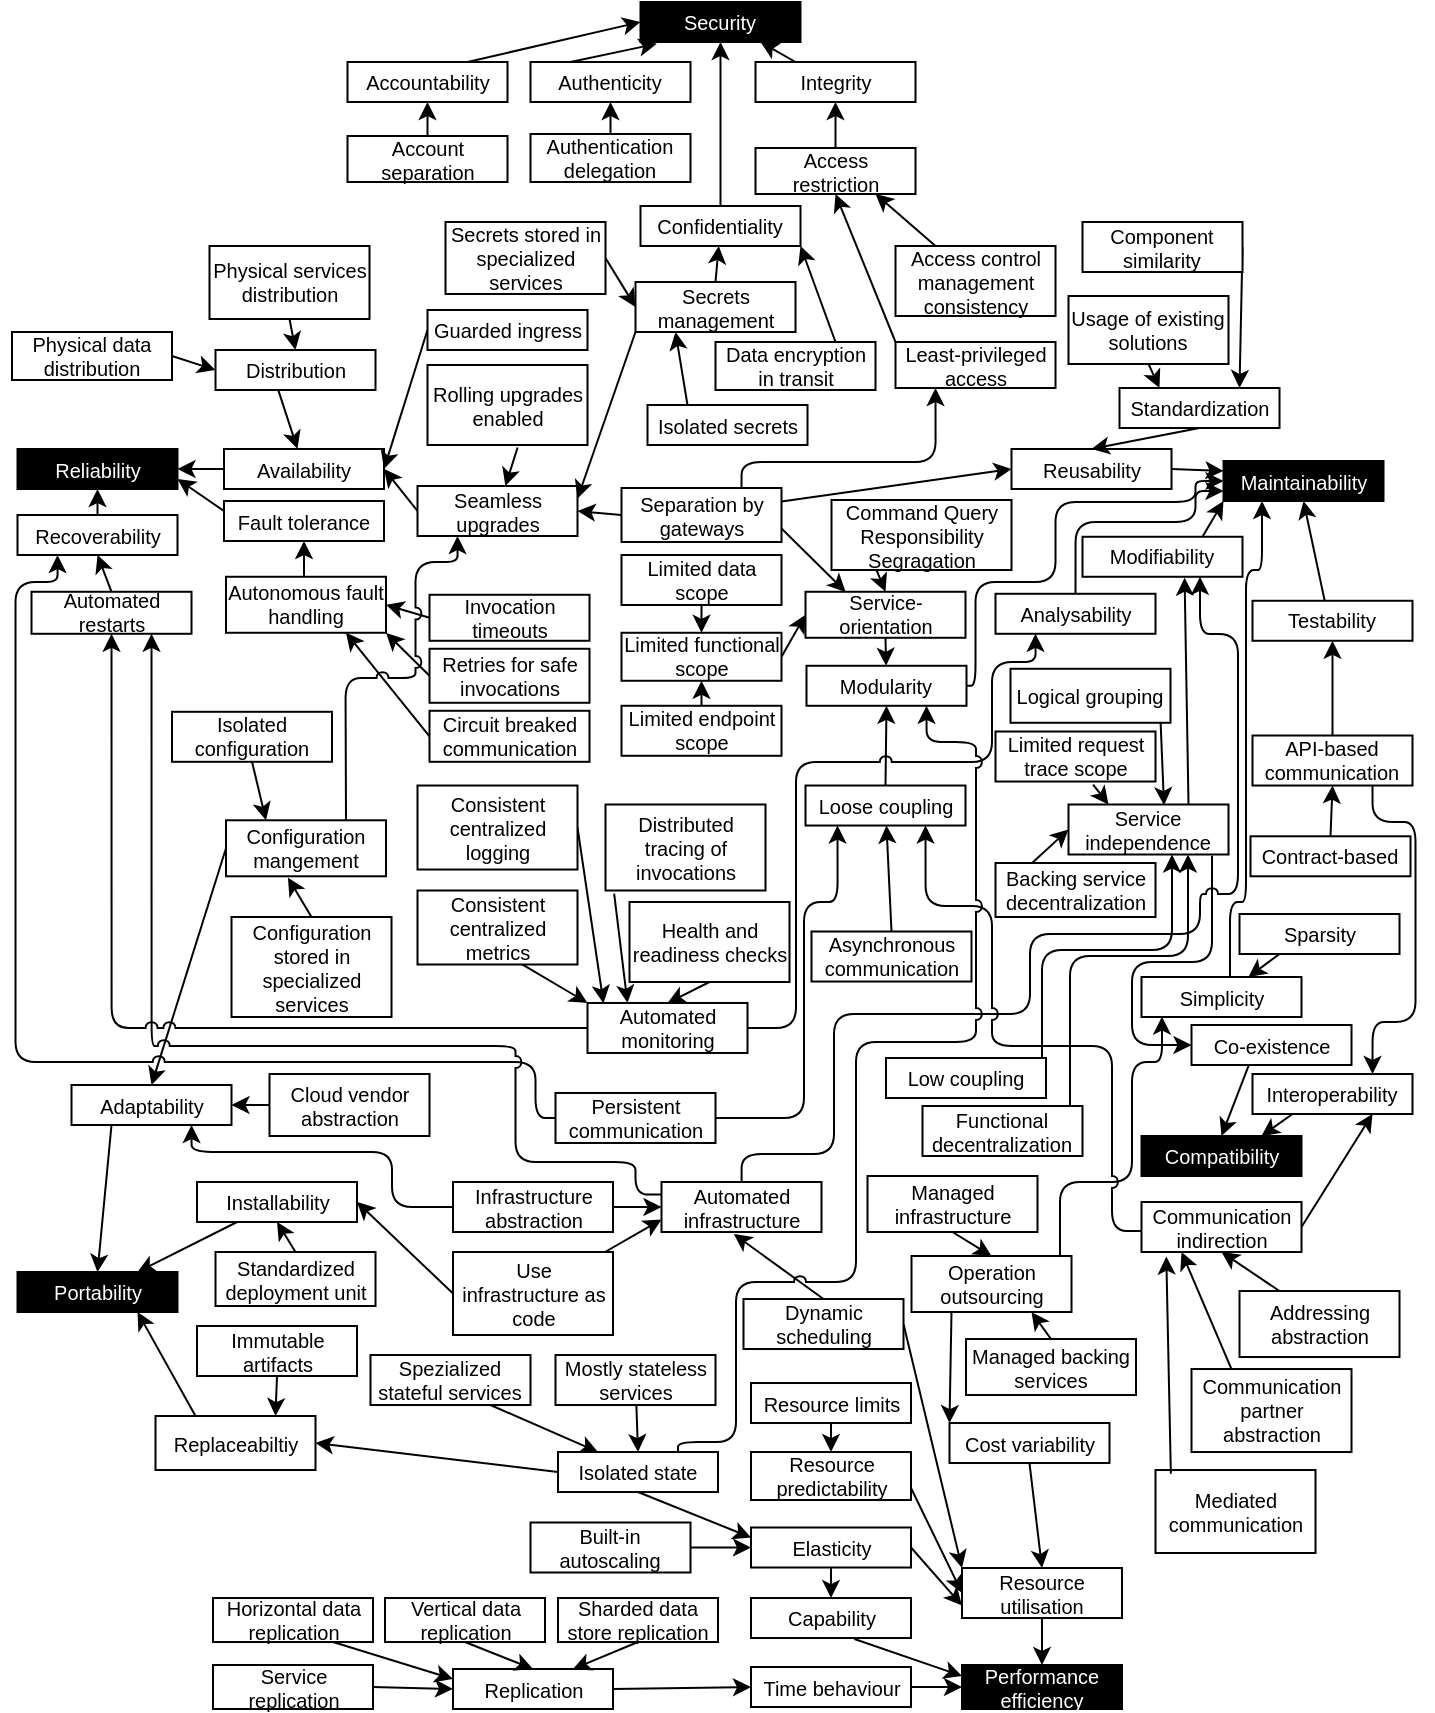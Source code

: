 <mxfile version="16.4.11" type="device"><diagram id="lvV3Ok0h8ql0EQ45Bn60" name="Page-1"><mxGraphModel dx="2298" dy="1969" grid="1" gridSize="10" guides="1" tooltips="1" connect="1" arrows="1" fold="1" page="1" pageScale="1" pageWidth="827" pageHeight="1169" math="0" shadow="0"><root><mxCell id="0"/><mxCell id="1" parent="0"/><mxCell id="UkfMT5YlCVHSnMBwZSvf-1" value="Maintainability" style="rounded=0;whiteSpace=wrap;html=1;fontSize=10;fillColor=#000000;fontColor=#FFFFFF;" parent="1" vertex="1"><mxGeometry x="-144.25" y="-820.5" width="80" height="20" as="geometry"/></mxCell><mxCell id="UkfMT5YlCVHSnMBwZSvf-2" value="Portability" style="rounded=0;whiteSpace=wrap;html=1;fontSize=10;fillColor=#000000;fontColor=#FFFFFF;" parent="1" vertex="1"><mxGeometry x="-747.25" y="-415" width="80" height="20" as="geometry"/></mxCell><mxCell id="UkfMT5YlCVHSnMBwZSvf-3" value="Performance efficiency" style="rounded=0;whiteSpace=wrap;html=1;fontSize=10;fontColor=#FFFFFF;fillColor=#000000;" parent="1" vertex="1"><mxGeometry x="-275" y="-218.5" width="80" height="22" as="geometry"/></mxCell><mxCell id="UkfMT5YlCVHSnMBwZSvf-4" value="Compatibility" style="rounded=0;whiteSpace=wrap;html=1;fontSize=10;fontColor=#FFFFFF;fillColor=#000000;" parent="1" vertex="1"><mxGeometry x="-185.25" y="-483" width="80" height="20" as="geometry"/></mxCell><mxCell id="UkfMT5YlCVHSnMBwZSvf-5" value="Reliability" style="rounded=0;whiteSpace=wrap;html=1;fontSize=10;fillColor=#000000;strokeColor=#000000;fontColor=#FFFFFF;" parent="1" vertex="1"><mxGeometry x="-747.25" y="-826.5" width="80" height="20" as="geometry"/></mxCell><mxCell id="UkfMT5YlCVHSnMBwZSvf-6" style="edgeStyle=none;rounded=0;orthogonalLoop=1;jettySize=auto;html=1;exitX=0.455;exitY=0.072;exitDx=0;exitDy=0;entryX=0.5;entryY=1;entryDx=0;entryDy=0;exitPerimeter=0;" parent="1" source="UkfMT5YlCVHSnMBwZSvf-7" target="UkfMT5YlCVHSnMBwZSvf-1" edge="1"><mxGeometry relative="1" as="geometry"/></mxCell><mxCell id="UkfMT5YlCVHSnMBwZSvf-7" value="Testability" style="rounded=0;whiteSpace=wrap;html=1;fontSize=10;" parent="1" vertex="1"><mxGeometry x="-129.75" y="-750.61" width="80" height="20" as="geometry"/></mxCell><mxCell id="UkfMT5YlCVHSnMBwZSvf-8" style="edgeStyle=none;rounded=0;orthogonalLoop=1;jettySize=auto;html=1;exitX=0;exitY=0.5;exitDx=0;exitDy=0;entryX=0;entryY=0.5;entryDx=0;entryDy=0;" parent="1" source="UkfMT5YlCVHSnMBwZSvf-9" target="UkfMT5YlCVHSnMBwZSvf-3" edge="1"><mxGeometry relative="1" as="geometry"/></mxCell><mxCell id="UkfMT5YlCVHSnMBwZSvf-9" value="Time behaviour" style="rounded=0;whiteSpace=wrap;html=1;fontSize=10;" parent="1" vertex="1"><mxGeometry x="-380.5" y="-217.5" width="80" height="20" as="geometry"/></mxCell><mxCell id="UkfMT5YlCVHSnMBwZSvf-10" style="edgeStyle=orthogonalEdgeStyle;rounded=1;orthogonalLoop=1;jettySize=auto;html=1;exitX=1;exitY=0.5;exitDx=0;exitDy=0;entryX=0;entryY=0.5;entryDx=0;entryDy=0;" parent="1" source="UkfMT5YlCVHSnMBwZSvf-11" target="UkfMT5YlCVHSnMBwZSvf-1" edge="1"><mxGeometry relative="1" as="geometry"><mxPoint x="-98.25" y="-690" as="targetPoint"/><Array as="points"><mxPoint x="-268.25" y="-708"/><mxPoint x="-268.25" y="-760"/><mxPoint x="-228.25" y="-760"/><mxPoint x="-228.25" y="-800"/><mxPoint x="-158.25" y="-800"/><mxPoint x="-158.25" y="-810"/></Array></mxGeometry></mxCell><mxCell id="UkfMT5YlCVHSnMBwZSvf-11" value="Modularity" style="rounded=0;whiteSpace=wrap;html=1;fontSize=10;" parent="1" vertex="1"><mxGeometry x="-352.75" y="-718.11" width="80" height="20" as="geometry"/></mxCell><mxCell id="UkfMT5YlCVHSnMBwZSvf-12" style="edgeStyle=none;rounded=0;orthogonalLoop=1;jettySize=auto;html=1;exitX=1;exitY=0.5;exitDx=0;exitDy=0;entryX=0;entryY=0.25;entryDx=0;entryDy=0;" parent="1" source="UkfMT5YlCVHSnMBwZSvf-13" target="UkfMT5YlCVHSnMBwZSvf-1" edge="1"><mxGeometry relative="1" as="geometry"/></mxCell><mxCell id="UkfMT5YlCVHSnMBwZSvf-13" value="Reusability" style="rounded=0;whiteSpace=wrap;html=1;fontSize=10;" parent="1" vertex="1"><mxGeometry x="-250.25" y="-826.5" width="80" height="20" as="geometry"/></mxCell><mxCell id="UkfMT5YlCVHSnMBwZSvf-14" style="rounded=1;orthogonalLoop=1;jettySize=auto;html=1;exitX=0.5;exitY=0;exitDx=0;exitDy=0;entryX=0;entryY=0.75;entryDx=0;entryDy=0;edgeStyle=orthogonalEdgeStyle;" parent="1" source="UkfMT5YlCVHSnMBwZSvf-15" target="UkfMT5YlCVHSnMBwZSvf-1" edge="1"><mxGeometry relative="1" as="geometry"><mxPoint x="-38.25" y="-690" as="targetPoint"/><Array as="points"><mxPoint x="-218.25" y="-790"/><mxPoint x="-158.25" y="-790"/><mxPoint x="-158.25" y="-805"/></Array></mxGeometry></mxCell><mxCell id="UkfMT5YlCVHSnMBwZSvf-15" value="Analysability" style="rounded=0;whiteSpace=wrap;html=1;fontSize=10;" parent="1" vertex="1"><mxGeometry x="-258.25" y="-754.11" width="80" height="20" as="geometry"/></mxCell><mxCell id="UkfMT5YlCVHSnMBwZSvf-16" style="edgeStyle=none;rounded=0;orthogonalLoop=1;jettySize=auto;html=1;exitX=0.5;exitY=1;exitDx=0;exitDy=0;entryX=0.5;entryY=0;entryDx=0;entryDy=0;" parent="1" source="UkfMT5YlCVHSnMBwZSvf-17" target="UkfMT5YlCVHSnMBwZSvf-3" edge="1"><mxGeometry relative="1" as="geometry"/></mxCell><mxCell id="UkfMT5YlCVHSnMBwZSvf-17" value="Resource utilisation" style="rounded=0;whiteSpace=wrap;html=1;fontSize=10;" parent="1" vertex="1"><mxGeometry x="-275" y="-266.99" width="80" height="25" as="geometry"/></mxCell><mxCell id="UkfMT5YlCVHSnMBwZSvf-18" style="edgeStyle=none;rounded=0;orthogonalLoop=1;jettySize=auto;html=1;exitX=0.646;exitY=1.024;exitDx=0;exitDy=0;entryX=0;entryY=0.25;entryDx=0;entryDy=0;exitPerimeter=0;" parent="1" source="UkfMT5YlCVHSnMBwZSvf-19" target="UkfMT5YlCVHSnMBwZSvf-3" edge="1"><mxGeometry relative="1" as="geometry"/></mxCell><mxCell id="UkfMT5YlCVHSnMBwZSvf-19" value="Capability" style="rounded=0;whiteSpace=wrap;html=1;fontSize=10;" parent="1" vertex="1"><mxGeometry x="-380.5" y="-251.99" width="80" height="20" as="geometry"/></mxCell><mxCell id="UkfMT5YlCVHSnMBwZSvf-20" style="edgeStyle=none;rounded=0;orthogonalLoop=1;jettySize=auto;html=1;exitX=0.75;exitY=0;exitDx=0;exitDy=0;entryX=0;entryY=1;entryDx=0;entryDy=0;" parent="1" source="UkfMT5YlCVHSnMBwZSvf-21" target="UkfMT5YlCVHSnMBwZSvf-1" edge="1"><mxGeometry relative="1" as="geometry"/></mxCell><mxCell id="UkfMT5YlCVHSnMBwZSvf-21" value="Modifiability" style="rounded=0;whiteSpace=wrap;html=1;fontSize=10;" parent="1" vertex="1"><mxGeometry x="-214.75" y="-782.61" width="80" height="20" as="geometry"/></mxCell><mxCell id="UkfMT5YlCVHSnMBwZSvf-22" style="edgeStyle=none;rounded=0;orthogonalLoop=1;jettySize=auto;html=1;entryX=0.5;entryY=0;entryDx=0;entryDy=0;exitX=0.25;exitY=1;exitDx=0;exitDy=0;" parent="1" source="UkfMT5YlCVHSnMBwZSvf-23" target="UkfMT5YlCVHSnMBwZSvf-2" edge="1"><mxGeometry relative="1" as="geometry"/></mxCell><mxCell id="UkfMT5YlCVHSnMBwZSvf-23" value="Adaptability" style="rounded=0;whiteSpace=wrap;html=1;fontSize=10;" parent="1" vertex="1"><mxGeometry x="-720.25" y="-508.5" width="80" height="20" as="geometry"/></mxCell><mxCell id="UkfMT5YlCVHSnMBwZSvf-24" style="edgeStyle=none;rounded=0;orthogonalLoop=1;jettySize=auto;html=1;exitX=0.25;exitY=0;exitDx=0;exitDy=0;entryX=0.75;entryY=1;entryDx=0;entryDy=0;" parent="1" source="UkfMT5YlCVHSnMBwZSvf-25" target="UkfMT5YlCVHSnMBwZSvf-2" edge="1"><mxGeometry relative="1" as="geometry"><mxPoint x="-648.38" y="-353.01" as="sourcePoint"/></mxGeometry></mxCell><mxCell id="UkfMT5YlCVHSnMBwZSvf-25" value="Replaceabiltiy" style="rounded=0;whiteSpace=wrap;html=1;fontSize=10;" parent="1" vertex="1"><mxGeometry x="-678.25" y="-342.99" width="80" height="27" as="geometry"/></mxCell><mxCell id="UkfMT5YlCVHSnMBwZSvf-26" style="edgeStyle=none;rounded=0;orthogonalLoop=1;jettySize=auto;html=1;" parent="1" source="UkfMT5YlCVHSnMBwZSvf-27" target="UkfMT5YlCVHSnMBwZSvf-2" edge="1"><mxGeometry relative="1" as="geometry"/></mxCell><mxCell id="UkfMT5YlCVHSnMBwZSvf-27" value="Installability" style="rounded=0;whiteSpace=wrap;html=1;fontSize=10;" parent="1" vertex="1"><mxGeometry x="-657.5" y="-460" width="80" height="20" as="geometry"/></mxCell><mxCell id="UkfMT5YlCVHSnMBwZSvf-28" style="edgeStyle=none;rounded=0;orthogonalLoop=1;jettySize=auto;html=1;exitX=0;exitY=0.5;exitDx=0;exitDy=0;entryX=1;entryY=0.5;entryDx=0;entryDy=0;" parent="1" source="UkfMT5YlCVHSnMBwZSvf-29" target="UkfMT5YlCVHSnMBwZSvf-5" edge="1"><mxGeometry relative="1" as="geometry"/></mxCell><mxCell id="UkfMT5YlCVHSnMBwZSvf-29" value="Availability" style="rounded=0;whiteSpace=wrap;html=1;fontSize=10;" parent="1" vertex="1"><mxGeometry x="-644" y="-826.5" width="80" height="20" as="geometry"/></mxCell><mxCell id="UkfMT5YlCVHSnMBwZSvf-30" style="edgeStyle=none;rounded=0;orthogonalLoop=1;jettySize=auto;html=1;entryX=0.5;entryY=1;entryDx=0;entryDy=0;" parent="1" source="UkfMT5YlCVHSnMBwZSvf-31" target="UkfMT5YlCVHSnMBwZSvf-5" edge="1"><mxGeometry relative="1" as="geometry"/></mxCell><mxCell id="UkfMT5YlCVHSnMBwZSvf-31" value="Recoverability" style="rounded=0;whiteSpace=wrap;html=1;fontSize=10;" parent="1" vertex="1"><mxGeometry x="-747.25" y="-793.5" width="80" height="20" as="geometry"/></mxCell><mxCell id="UkfMT5YlCVHSnMBwZSvf-32" style="edgeStyle=none;rounded=0;orthogonalLoop=1;jettySize=auto;html=1;exitX=0;exitY=0.25;exitDx=0;exitDy=0;entryX=1;entryY=0.75;entryDx=0;entryDy=0;" parent="1" source="UkfMT5YlCVHSnMBwZSvf-33" target="UkfMT5YlCVHSnMBwZSvf-5" edge="1"><mxGeometry relative="1" as="geometry"/></mxCell><mxCell id="UkfMT5YlCVHSnMBwZSvf-33" value="Fault tolerance" style="rounded=0;whiteSpace=wrap;html=1;fontSize=10;" parent="1" vertex="1"><mxGeometry x="-644" y="-800.5" width="80" height="20" as="geometry"/></mxCell><mxCell id="UkfMT5YlCVHSnMBwZSvf-34" style="edgeStyle=none;rounded=0;orthogonalLoop=1;jettySize=auto;html=1;exitX=0.36;exitY=0.986;exitDx=0;exitDy=0;entryX=0.5;entryY=0;entryDx=0;entryDy=0;exitPerimeter=0;" parent="1" source="UkfMT5YlCVHSnMBwZSvf-35" target="UkfMT5YlCVHSnMBwZSvf-4" edge="1"><mxGeometry relative="1" as="geometry"/></mxCell><mxCell id="UkfMT5YlCVHSnMBwZSvf-35" value="Co-existence" style="rounded=0;whiteSpace=wrap;html=1;fontSize=10;" parent="1" vertex="1"><mxGeometry x="-160.25" y="-538.5" width="80" height="20" as="geometry"/></mxCell><mxCell id="UkfMT5YlCVHSnMBwZSvf-36" style="edgeStyle=none;rounded=0;orthogonalLoop=1;jettySize=auto;html=1;exitX=0.25;exitY=1;exitDx=0;exitDy=0;entryX=0.75;entryY=0;entryDx=0;entryDy=0;" parent="1" source="UkfMT5YlCVHSnMBwZSvf-37" target="UkfMT5YlCVHSnMBwZSvf-4" edge="1"><mxGeometry relative="1" as="geometry"/></mxCell><mxCell id="UkfMT5YlCVHSnMBwZSvf-37" value="Interoperability" style="rounded=0;whiteSpace=wrap;html=1;fontSize=10;" parent="1" vertex="1"><mxGeometry x="-129.75" y="-514" width="80" height="20" as="geometry"/></mxCell><mxCell id="UkfMT5YlCVHSnMBwZSvf-38" style="edgeStyle=none;rounded=0;orthogonalLoop=1;jettySize=auto;html=1;exitX=0.5;exitY=1;exitDx=0;exitDy=0;" parent="1" source="UkfMT5YlCVHSnMBwZSvf-39" target="UkfMT5YlCVHSnMBwZSvf-11" edge="1"><mxGeometry relative="1" as="geometry"/></mxCell><mxCell id="UkfMT5YlCVHSnMBwZSvf-39" value="Service-orientation" style="rounded=0;whiteSpace=wrap;html=1;fontSize=10;" parent="1" vertex="1"><mxGeometry x="-353.25" y="-755.11" width="80" height="23" as="geometry"/></mxCell><mxCell id="UkfMT5YlCVHSnMBwZSvf-41" style="edgeStyle=none;rounded=0;orthogonalLoop=1;jettySize=auto;html=1;exitX=0;exitY=0.5;exitDx=0;exitDy=0;entryX=1;entryY=0.5;entryDx=0;entryDy=0;" parent="1" source="UkfMT5YlCVHSnMBwZSvf-43" target="UkfMT5YlCVHSnMBwZSvf-25" edge="1"><mxGeometry relative="1" as="geometry"/></mxCell><mxCell id="UkfMT5YlCVHSnMBwZSvf-42" style="edgeStyle=none;rounded=0;orthogonalLoop=1;jettySize=auto;html=1;exitX=0.5;exitY=1;exitDx=0;exitDy=0;entryX=0;entryY=0.25;entryDx=0;entryDy=0;" parent="1" source="UkfMT5YlCVHSnMBwZSvf-43" target="UkfMT5YlCVHSnMBwZSvf-69" edge="1"><mxGeometry relative="1" as="geometry"/></mxCell><mxCell id="UkfMT5YlCVHSnMBwZSvf-43" value="Isolated state" style="rounded=0;whiteSpace=wrap;html=1;fontSize=10;" parent="1" vertex="1"><mxGeometry x="-477" y="-324.99" width="80" height="20" as="geometry"/></mxCell><mxCell id="UkfMT5YlCVHSnMBwZSvf-44" style="edgeStyle=none;rounded=0;orthogonalLoop=1;jettySize=auto;html=1;entryX=0.5;entryY=1;entryDx=0;entryDy=0;exitX=0.5;exitY=0;exitDx=0;exitDy=0;" parent="1" source="UkfMT5YlCVHSnMBwZSvf-46" target="UkfMT5YlCVHSnMBwZSvf-11" edge="1"><mxGeometry relative="1" as="geometry"><mxPoint x="-288.25" y="-680" as="sourcePoint"/></mxGeometry></mxCell><mxCell id="UkfMT5YlCVHSnMBwZSvf-46" value="Loose coupling" style="rounded=0;whiteSpace=wrap;html=1;fontSize=10;" parent="1" vertex="1"><mxGeometry x="-353.25" y="-658.24" width="80" height="20" as="geometry"/></mxCell><mxCell id="UkfMT5YlCVHSnMBwZSvf-47" style="edgeStyle=none;rounded=0;orthogonalLoop=1;jettySize=auto;html=1;exitX=0.5;exitY=1;exitDx=0;exitDy=0;entryX=0.5;entryY=0;entryDx=0;entryDy=0;" parent="1" source="UkfMT5YlCVHSnMBwZSvf-48" target="UkfMT5YlCVHSnMBwZSvf-13" edge="1"><mxGeometry relative="1" as="geometry"><mxPoint x="-93.96" y="-662.0" as="targetPoint"/></mxGeometry></mxCell><mxCell id="UkfMT5YlCVHSnMBwZSvf-48" value="Standardization" style="rounded=0;whiteSpace=wrap;html=1;fontSize=10;" parent="1" vertex="1"><mxGeometry x="-196.25" y="-857" width="80" height="20" as="geometry"/></mxCell><mxCell id="UkfMT5YlCVHSnMBwZSvf-49" style="edgeStyle=none;rounded=0;orthogonalLoop=1;jettySize=auto;html=1;exitX=1;exitY=0.25;exitDx=0;exitDy=0;entryX=0;entryY=0.5;entryDx=0;entryDy=0;" parent="1" source="UkfMT5YlCVHSnMBwZSvf-53" target="UkfMT5YlCVHSnMBwZSvf-13" edge="1"><mxGeometry relative="1" as="geometry"/></mxCell><mxCell id="UkfMT5YlCVHSnMBwZSvf-50" style="edgeStyle=none;rounded=0;orthogonalLoop=1;jettySize=auto;html=1;exitX=1;exitY=0.75;exitDx=0;exitDy=0;entryX=0.25;entryY=0;entryDx=0;entryDy=0;" parent="1" source="UkfMT5YlCVHSnMBwZSvf-53" target="UkfMT5YlCVHSnMBwZSvf-39" edge="1"><mxGeometry relative="1" as="geometry"><mxPoint x="-228.25" y="-640" as="sourcePoint"/><mxPoint x="-365.25" y="-770" as="targetPoint"/></mxGeometry></mxCell><mxCell id="UkfMT5YlCVHSnMBwZSvf-51" style="edgeStyle=orthogonalEdgeStyle;rounded=1;orthogonalLoop=1;jettySize=auto;html=1;exitX=0.75;exitY=0;exitDx=0;exitDy=0;entryX=0.25;entryY=1;entryDx=0;entryDy=0;" parent="1" source="UkfMT5YlCVHSnMBwZSvf-53" target="UkfMT5YlCVHSnMBwZSvf-189" edge="1"><mxGeometry relative="1" as="geometry"><Array as="points"><mxPoint x="-385.25" y="-820"/><mxPoint x="-288.25" y="-820"/></Array></mxGeometry></mxCell><mxCell id="UkfMT5YlCVHSnMBwZSvf-52" style="edgeStyle=none;rounded=0;orthogonalLoop=1;jettySize=auto;html=1;exitX=0;exitY=0.5;exitDx=0;exitDy=0;entryX=1;entryY=0.5;entryDx=0;entryDy=0;" parent="1" source="UkfMT5YlCVHSnMBwZSvf-53" target="UkfMT5YlCVHSnMBwZSvf-83" edge="1"><mxGeometry relative="1" as="geometry"/></mxCell><mxCell id="UkfMT5YlCVHSnMBwZSvf-53" value="Separation by gateways" style="rounded=0;whiteSpace=wrap;html=1;fontSize=10;" parent="1" vertex="1"><mxGeometry x="-445.25" y="-807" width="80" height="27" as="geometry"/></mxCell><mxCell id="UkfMT5YlCVHSnMBwZSvf-56" value="Automated monitoring" style="rounded=0;whiteSpace=wrap;html=1;fontSize=10;" parent="1" vertex="1"><mxGeometry x="-462.25" y="-549.51" width="80" height="25" as="geometry"/></mxCell><mxCell id="UkfMT5YlCVHSnMBwZSvf-59" value="Automated infrastructure" style="rounded=0;whiteSpace=wrap;html=1;fontSize=10;" parent="1" vertex="1"><mxGeometry x="-425.25" y="-460" width="80" height="25" as="geometry"/></mxCell><mxCell id="UkfMT5YlCVHSnMBwZSvf-60" style="edgeStyle=none;rounded=0;orthogonalLoop=1;jettySize=auto;html=1;exitX=0.75;exitY=0;exitDx=0;exitDy=0;entryX=0.638;entryY=1.023;entryDx=0;entryDy=0;entryPerimeter=0;" parent="1" source="UkfMT5YlCVHSnMBwZSvf-62" target="UkfMT5YlCVHSnMBwZSvf-21" edge="1"><mxGeometry relative="1" as="geometry"/></mxCell><mxCell id="UkfMT5YlCVHSnMBwZSvf-61" style="edgeStyle=orthogonalEdgeStyle;rounded=1;orthogonalLoop=1;jettySize=auto;html=1;exitX=0.897;exitY=1.027;exitDx=0;exitDy=0;entryX=0;entryY=0.5;entryDx=0;entryDy=0;exitPerimeter=0;" parent="1" source="UkfMT5YlCVHSnMBwZSvf-62" target="UkfMT5YlCVHSnMBwZSvf-35" edge="1"><mxGeometry relative="1" as="geometry"><Array as="points"><mxPoint x="-150" y="-570"/><mxPoint x="-190" y="-570"/><mxPoint x="-190" y="-528"/></Array></mxGeometry></mxCell><mxCell id="UkfMT5YlCVHSnMBwZSvf-62" value="Service independence" style="rounded=0;whiteSpace=wrap;html=1;fontSize=10;" parent="1" vertex="1"><mxGeometry x="-221.75" y="-648.75" width="80" height="25" as="geometry"/></mxCell><mxCell id="UkfMT5YlCVHSnMBwZSvf-63" style="edgeStyle=none;rounded=0;orthogonalLoop=1;jettySize=auto;html=1;exitX=1;exitY=0.5;exitDx=0;exitDy=0;entryX=0;entryY=0.5;entryDx=0;entryDy=0;" parent="1" source="UkfMT5YlCVHSnMBwZSvf-64" target="UkfMT5YlCVHSnMBwZSvf-9" edge="1"><mxGeometry relative="1" as="geometry"/></mxCell><mxCell id="UkfMT5YlCVHSnMBwZSvf-64" value="Replication" style="rounded=0;whiteSpace=wrap;html=1;fontSize=10;" parent="1" vertex="1"><mxGeometry x="-529.5" y="-216.5" width="80" height="20" as="geometry"/></mxCell><mxCell id="UkfMT5YlCVHSnMBwZSvf-65" style="edgeStyle=none;rounded=0;orthogonalLoop=1;jettySize=auto;html=1;entryX=0.5;entryY=0;entryDx=0;entryDy=0;exitX=0.5;exitY=1;exitDx=0;exitDy=0;" parent="1" source="UkfMT5YlCVHSnMBwZSvf-66" target="UkfMT5YlCVHSnMBwZSvf-17" edge="1"><mxGeometry relative="1" as="geometry"><mxPoint x="-234.5" y="-306.99" as="sourcePoint"/></mxGeometry></mxCell><mxCell id="UkfMT5YlCVHSnMBwZSvf-66" value="Cost variability" style="rounded=0;whiteSpace=wrap;html=1;fontSize=10;" parent="1" vertex="1"><mxGeometry x="-281.25" y="-339.49" width="80" height="20" as="geometry"/></mxCell><mxCell id="UkfMT5YlCVHSnMBwZSvf-67" style="edgeStyle=none;rounded=0;orthogonalLoop=1;jettySize=auto;html=1;exitX=1;exitY=0.5;exitDx=0;exitDy=0;entryX=0;entryY=0.75;entryDx=0;entryDy=0;" parent="1" source="UkfMT5YlCVHSnMBwZSvf-69" target="UkfMT5YlCVHSnMBwZSvf-17" edge="1"><mxGeometry relative="1" as="geometry"><mxPoint x="-323" y="-240.25" as="sourcePoint"/><mxPoint x="-243" y="-246.25" as="targetPoint"/></mxGeometry></mxCell><mxCell id="UkfMT5YlCVHSnMBwZSvf-68" style="edgeStyle=none;rounded=0;orthogonalLoop=1;jettySize=auto;html=1;exitX=0.5;exitY=1;exitDx=0;exitDy=0;entryX=0.5;entryY=0;entryDx=0;entryDy=0;" parent="1" source="UkfMT5YlCVHSnMBwZSvf-69" target="UkfMT5YlCVHSnMBwZSvf-19" edge="1"><mxGeometry relative="1" as="geometry"><mxPoint x="-347.24" y="-228.95" as="sourcePoint"/></mxGeometry></mxCell><mxCell id="UkfMT5YlCVHSnMBwZSvf-69" value="Elasticity" style="rounded=0;whiteSpace=wrap;html=1;fontSize=10;" parent="1" vertex="1"><mxGeometry x="-380.5" y="-287.25" width="80" height="20" as="geometry"/></mxCell><mxCell id="UkfMT5YlCVHSnMBwZSvf-71" style="edgeStyle=none;rounded=0;orthogonalLoop=1;jettySize=auto;html=1;exitX=1;exitY=0.5;exitDx=0;exitDy=0;entryX=0;entryY=0.5;entryDx=0;entryDy=0;" parent="1" source="UkfMT5YlCVHSnMBwZSvf-72" target="UkfMT5YlCVHSnMBwZSvf-59" edge="1"><mxGeometry relative="1" as="geometry"/></mxCell><mxCell id="UkfMT5YlCVHSnMBwZSvf-72" value="Infrastructure abstraction" style="rounded=0;whiteSpace=wrap;html=1;fontSize=10;" parent="1" vertex="1"><mxGeometry x="-529.5" y="-460" width="80" height="25" as="geometry"/></mxCell><mxCell id="UkfMT5YlCVHSnMBwZSvf-73" style="edgeStyle=none;rounded=0;orthogonalLoop=1;jettySize=auto;html=1;exitX=0;exitY=0.5;exitDx=0;exitDy=0;entryX=1;entryY=0.5;entryDx=0;entryDy=0;" parent="1" source="UkfMT5YlCVHSnMBwZSvf-74" target="UkfMT5YlCVHSnMBwZSvf-23" edge="1"><mxGeometry relative="1" as="geometry"/></mxCell><mxCell id="UkfMT5YlCVHSnMBwZSvf-74" value="Cloud vendor abstraction" style="rounded=0;whiteSpace=wrap;html=1;fontSize=10;" parent="1" vertex="1"><mxGeometry x="-621.25" y="-514" width="80" height="31" as="geometry"/></mxCell><mxCell id="UkfMT5YlCVHSnMBwZSvf-75" style="edgeStyle=none;rounded=0;orthogonalLoop=1;jettySize=auto;html=1;exitX=0.5;exitY=0;exitDx=0;exitDy=0;entryX=0.5;entryY=1;entryDx=0;entryDy=0;" parent="1" source="UkfMT5YlCVHSnMBwZSvf-77" target="UkfMT5YlCVHSnMBwZSvf-27" edge="1"><mxGeometry relative="1" as="geometry"/></mxCell><mxCell id="UkfMT5YlCVHSnMBwZSvf-77" value="Standardized deployment unit" style="rounded=0;whiteSpace=wrap;html=1;fontSize=10;" parent="1" vertex="1"><mxGeometry x="-648.25" y="-425" width="80" height="27" as="geometry"/></mxCell><mxCell id="UkfMT5YlCVHSnMBwZSvf-78" style="edgeStyle=none;rounded=0;orthogonalLoop=1;jettySize=auto;html=1;exitX=0.5;exitY=1;exitDx=0;exitDy=0;entryX=0.75;entryY=0;entryDx=0;entryDy=0;" parent="1" source="UkfMT5YlCVHSnMBwZSvf-79" target="UkfMT5YlCVHSnMBwZSvf-25" edge="1"><mxGeometry relative="1" as="geometry"><mxPoint x="-608.38" y="-366.51" as="targetPoint"/></mxGeometry></mxCell><mxCell id="UkfMT5YlCVHSnMBwZSvf-79" value="Immutable artifacts" style="rounded=0;whiteSpace=wrap;html=1;fontSize=10;" parent="1" vertex="1"><mxGeometry x="-657.5" y="-388" width="80" height="25" as="geometry"/></mxCell><mxCell id="UkfMT5YlCVHSnMBwZSvf-80" style="edgeStyle=none;rounded=0;orthogonalLoop=1;jettySize=auto;html=1;exitX=0.39;exitY=0.971;exitDx=0;exitDy=0;exitPerimeter=0;" parent="1" source="UkfMT5YlCVHSnMBwZSvf-81" target="UkfMT5YlCVHSnMBwZSvf-29" edge="1"><mxGeometry relative="1" as="geometry"/></mxCell><mxCell id="UkfMT5YlCVHSnMBwZSvf-81" value="Distribution" style="rounded=0;whiteSpace=wrap;html=1;fontSize=10;" parent="1" vertex="1"><mxGeometry x="-648.25" y="-876" width="80" height="20" as="geometry"/></mxCell><mxCell id="UkfMT5YlCVHSnMBwZSvf-82" style="edgeStyle=none;rounded=0;orthogonalLoop=1;jettySize=auto;html=1;exitX=0;exitY=0.5;exitDx=0;exitDy=0;entryX=1;entryY=0.5;entryDx=0;entryDy=0;" parent="1" source="UkfMT5YlCVHSnMBwZSvf-83" target="UkfMT5YlCVHSnMBwZSvf-29" edge="1"><mxGeometry relative="1" as="geometry"/></mxCell><mxCell id="UkfMT5YlCVHSnMBwZSvf-83" value="Seamless upgrades" style="rounded=0;whiteSpace=wrap;html=1;fontSize=10;" parent="1" vertex="1"><mxGeometry x="-547.25" y="-808" width="80" height="25" as="geometry"/></mxCell><mxCell id="UkfMT5YlCVHSnMBwZSvf-84" style="edgeStyle=none;rounded=0;orthogonalLoop=1;jettySize=auto;html=1;exitX=0.5;exitY=0;exitDx=0;exitDy=0;entryX=0.5;entryY=1;entryDx=0;entryDy=0;" parent="1" target="UkfMT5YlCVHSnMBwZSvf-33" edge="1"><mxGeometry relative="1" as="geometry"><mxPoint x="-604" y="-760.5" as="sourcePoint"/></mxGeometry></mxCell><mxCell id="UkfMT5YlCVHSnMBwZSvf-85" value="Autonomous fault handling" style="rounded=0;whiteSpace=wrap;html=1;fontSize=10;" parent="1" vertex="1"><mxGeometry x="-643" y="-762.61" width="80" height="28" as="geometry"/></mxCell><mxCell id="UkfMT5YlCVHSnMBwZSvf-87" style="edgeStyle=none;rounded=0;orthogonalLoop=1;jettySize=auto;html=1;exitX=0.5;exitY=0;exitDx=0;exitDy=0;entryX=0.5;entryY=1;entryDx=0;entryDy=0;" parent="1" source="UkfMT5YlCVHSnMBwZSvf-88" target="UkfMT5YlCVHSnMBwZSvf-31" edge="1"><mxGeometry relative="1" as="geometry"/></mxCell><mxCell id="UkfMT5YlCVHSnMBwZSvf-88" value="Automated restarts" style="rounded=0;whiteSpace=wrap;html=1;fontSize=10;" parent="1" vertex="1"><mxGeometry x="-740.25" y="-755.11" width="80" height="21" as="geometry"/></mxCell><mxCell id="UkfMT5YlCVHSnMBwZSvf-89" style="edgeStyle=orthogonalEdgeStyle;rounded=1;orthogonalLoop=1;jettySize=auto;html=1;exitX=0.75;exitY=1;exitDx=0;exitDy=0;entryX=0.75;entryY=0;entryDx=0;entryDy=0;" parent="1" source="UkfMT5YlCVHSnMBwZSvf-91" target="UkfMT5YlCVHSnMBwZSvf-37" edge="1"><mxGeometry relative="1" as="geometry"><Array as="points"><mxPoint x="-69.25" y="-640"/><mxPoint x="-48.25" y="-640"/><mxPoint x="-48.25" y="-540"/><mxPoint x="-69.25" y="-540"/></Array></mxGeometry></mxCell><mxCell id="UkfMT5YlCVHSnMBwZSvf-90" style="edgeStyle=none;rounded=0;orthogonalLoop=1;jettySize=auto;html=1;exitX=0.5;exitY=0;exitDx=0;exitDy=0;entryX=0.5;entryY=1;entryDx=0;entryDy=0;" parent="1" source="UkfMT5YlCVHSnMBwZSvf-91" target="UkfMT5YlCVHSnMBwZSvf-7" edge="1"><mxGeometry relative="1" as="geometry"><mxPoint x="149.75" y="-623.86" as="targetPoint"/></mxGeometry></mxCell><mxCell id="UkfMT5YlCVHSnMBwZSvf-91" value="API-based communication" style="rounded=0;whiteSpace=wrap;html=1;fontSize=10;" parent="1" vertex="1"><mxGeometry x="-129.75" y="-683.24" width="80" height="25" as="geometry"/></mxCell><mxCell id="UkfMT5YlCVHSnMBwZSvf-224" style="edgeStyle=none;rounded=0;orthogonalLoop=1;jettySize=auto;html=1;entryX=0.75;entryY=1;entryDx=0;entryDy=0;exitX=1;exitY=0.5;exitDx=0;exitDy=0;" parent="1" source="UkfMT5YlCVHSnMBwZSvf-92" target="UkfMT5YlCVHSnMBwZSvf-37" edge="1"><mxGeometry relative="1" as="geometry"><mxPoint x="-110.75" y="-403.75" as="sourcePoint"/></mxGeometry></mxCell><mxCell id="UkfMT5YlCVHSnMBwZSvf-92" value="Communication indirection" style="rounded=0;whiteSpace=wrap;html=1;fontSize=10;" parent="1" vertex="1"><mxGeometry x="-185.25" y="-450" width="80" height="25" as="geometry"/></mxCell><mxCell id="UkfMT5YlCVHSnMBwZSvf-93" value="Security" style="rounded=0;whiteSpace=wrap;html=1;fontSize=10;fontColor=#FFFFFF;fillColor=#000000;" parent="1" vertex="1"><mxGeometry x="-435.75" y="-1050" width="80" height="20" as="geometry"/></mxCell><mxCell id="UkfMT5YlCVHSnMBwZSvf-220" style="edgeStyle=none;rounded=0;orthogonalLoop=1;jettySize=auto;html=1;exitX=0.25;exitY=0;exitDx=0;exitDy=0;entryX=0.102;entryY=1.043;entryDx=0;entryDy=0;entryPerimeter=0;" parent="1" source="UkfMT5YlCVHSnMBwZSvf-94" target="UkfMT5YlCVHSnMBwZSvf-93" edge="1"><mxGeometry relative="1" as="geometry"/></mxCell><mxCell id="UkfMT5YlCVHSnMBwZSvf-94" value="Authenticity" style="rounded=0;whiteSpace=wrap;html=1;fontSize=10;" parent="1" vertex="1"><mxGeometry x="-490.75" y="-1020" width="80" height="20" as="geometry"/></mxCell><mxCell id="UkfMT5YlCVHSnMBwZSvf-209" style="edgeStyle=none;rounded=0;orthogonalLoop=1;jettySize=auto;html=1;exitX=0.5;exitY=0;exitDx=0;exitDy=0;entryX=0.5;entryY=1;entryDx=0;entryDy=0;" parent="1" source="UkfMT5YlCVHSnMBwZSvf-95" target="UkfMT5YlCVHSnMBwZSvf-93" edge="1"><mxGeometry relative="1" as="geometry"/></mxCell><mxCell id="UkfMT5YlCVHSnMBwZSvf-95" value="Confidentiality" style="rounded=0;whiteSpace=wrap;html=1;fontSize=10;" parent="1" vertex="1"><mxGeometry x="-435.75" y="-948" width="80" height="20" as="geometry"/></mxCell><mxCell id="UkfMT5YlCVHSnMBwZSvf-231" style="edgeStyle=none;rounded=0;orthogonalLoop=1;jettySize=auto;html=1;exitX=0.25;exitY=0;exitDx=0;exitDy=0;entryX=0.75;entryY=1;entryDx=0;entryDy=0;" parent="1" source="UkfMT5YlCVHSnMBwZSvf-96" target="UkfMT5YlCVHSnMBwZSvf-93" edge="1"><mxGeometry relative="1" as="geometry"/></mxCell><mxCell id="UkfMT5YlCVHSnMBwZSvf-96" value="Integrity" style="rounded=0;whiteSpace=wrap;html=1;fontSize=10;" parent="1" vertex="1"><mxGeometry x="-378.25" y="-1020" width="80" height="20" as="geometry"/></mxCell><mxCell id="UkfMT5YlCVHSnMBwZSvf-219" style="edgeStyle=none;rounded=0;orthogonalLoop=1;jettySize=auto;html=1;exitX=0.75;exitY=0;exitDx=0;exitDy=0;entryX=0;entryY=0.5;entryDx=0;entryDy=0;" parent="1" source="UkfMT5YlCVHSnMBwZSvf-97" target="UkfMT5YlCVHSnMBwZSvf-93" edge="1"><mxGeometry relative="1" as="geometry"/></mxCell><mxCell id="UkfMT5YlCVHSnMBwZSvf-97" value="Accountability" style="rounded=0;whiteSpace=wrap;html=1;fontSize=10;" parent="1" vertex="1"><mxGeometry x="-582.25" y="-1020" width="80" height="20" as="geometry"/></mxCell><mxCell id="UkfMT5YlCVHSnMBwZSvf-215" style="edgeStyle=none;rounded=0;orthogonalLoop=1;jettySize=auto;html=1;exitX=0.5;exitY=0;exitDx=0;exitDy=0;entryX=0.5;entryY=1;entryDx=0;entryDy=0;" parent="1" source="UkfMT5YlCVHSnMBwZSvf-99" target="UkfMT5YlCVHSnMBwZSvf-96" edge="1"><mxGeometry relative="1" as="geometry"/></mxCell><mxCell id="UkfMT5YlCVHSnMBwZSvf-99" value="Access restriction" style="rounded=0;whiteSpace=wrap;html=1;fontSize=10;" parent="1" vertex="1"><mxGeometry x="-378.25" y="-977" width="80" height="23" as="geometry"/></mxCell><mxCell id="UkfMT5YlCVHSnMBwZSvf-100" style="edgeStyle=none;rounded=0;orthogonalLoop=1;jettySize=auto;html=1;exitX=0;exitY=0.5;exitDx=0;exitDy=0;entryX=0.5;entryY=0;entryDx=0;entryDy=0;" parent="1" source="UkfMT5YlCVHSnMBwZSvf-101" target="UkfMT5YlCVHSnMBwZSvf-23" edge="1"><mxGeometry relative="1" as="geometry"/></mxCell><mxCell id="UkfMT5YlCVHSnMBwZSvf-101" value="Configuration mangement" style="rounded=0;whiteSpace=wrap;html=1;fontSize=10;" parent="1" vertex="1"><mxGeometry x="-643" y="-640.86" width="80" height="28" as="geometry"/></mxCell><mxCell id="UkfMT5YlCVHSnMBwZSvf-102" value="Simplicity" style="rounded=0;whiteSpace=wrap;html=1;fontSize=10;" parent="1" vertex="1"><mxGeometry x="-185.25" y="-562.5" width="80" height="20" as="geometry"/></mxCell><mxCell id="UkfMT5YlCVHSnMBwZSvf-103" style="edgeStyle=none;rounded=0;orthogonalLoop=1;jettySize=auto;html=1;exitX=0.25;exitY=1;exitDx=0;exitDy=0;entryX=0;entryY=0;entryDx=0;entryDy=0;" parent="1" source="UkfMT5YlCVHSnMBwZSvf-105" target="UkfMT5YlCVHSnMBwZSvf-66" edge="1"><mxGeometry relative="1" as="geometry"/></mxCell><mxCell id="UkfMT5YlCVHSnMBwZSvf-104" style="edgeStyle=orthogonalEdgeStyle;orthogonalLoop=1;jettySize=auto;html=1;exitX=0.928;exitY=-0.01;exitDx=0;exitDy=0;entryX=0.133;entryY=0.989;entryDx=0;entryDy=0;rounded=1;exitPerimeter=0;entryPerimeter=0;" parent="1" source="UkfMT5YlCVHSnMBwZSvf-105" target="UkfMT5YlCVHSnMBwZSvf-102" edge="1"><mxGeometry relative="1" as="geometry"><Array as="points"><mxPoint x="-226" y="-460"/><mxPoint x="-190" y="-460"/><mxPoint x="-190" y="-520"/><mxPoint x="-175" y="-520"/><mxPoint x="-175" y="-543"/></Array></mxGeometry></mxCell><mxCell id="UkfMT5YlCVHSnMBwZSvf-105" value="Operation outsourcing" style="rounded=0;whiteSpace=wrap;html=1;fontSize=10;" parent="1" vertex="1"><mxGeometry x="-300.25" y="-423" width="80" height="28" as="geometry"/></mxCell><mxCell id="UkfMT5YlCVHSnMBwZSvf-106" style="edgeStyle=none;rounded=0;orthogonalLoop=1;jettySize=auto;html=1;exitX=1;exitY=0.75;exitDx=0;exitDy=0;entryX=0;entryY=0.5;entryDx=0;entryDy=0;" parent="1" source="UkfMT5YlCVHSnMBwZSvf-107" target="UkfMT5YlCVHSnMBwZSvf-17" edge="1"><mxGeometry relative="1" as="geometry"><mxPoint x="-243" y="-252.5" as="targetPoint"/></mxGeometry></mxCell><mxCell id="UkfMT5YlCVHSnMBwZSvf-107" value="Resource predictability" style="rounded=0;whiteSpace=wrap;html=1;fontSize=10;" parent="1" vertex="1"><mxGeometry x="-380.5" y="-324.99" width="80" height="24" as="geometry"/></mxCell><mxCell id="UkfMT5YlCVHSnMBwZSvf-212" style="edgeStyle=none;rounded=0;orthogonalLoop=1;jettySize=auto;html=1;exitX=0.5;exitY=0;exitDx=0;exitDy=0;" parent="1" source="UkfMT5YlCVHSnMBwZSvf-108" target="UkfMT5YlCVHSnMBwZSvf-95" edge="1"><mxGeometry relative="1" as="geometry"/></mxCell><mxCell id="UkfMT5YlCVHSnMBwZSvf-108" value="Secrets management" style="rounded=0;whiteSpace=wrap;html=1;fontSize=10;" parent="1" vertex="1"><mxGeometry x="-438.25" y="-910" width="80" height="25" as="geometry"/></mxCell><mxCell id="UkfMT5YlCVHSnMBwZSvf-222" style="edgeStyle=none;rounded=0;orthogonalLoop=1;jettySize=auto;html=1;exitX=0.5;exitY=0;exitDx=0;exitDy=0;entryX=0.5;entryY=1;entryDx=0;entryDy=0;" parent="1" source="UkfMT5YlCVHSnMBwZSvf-111" target="UkfMT5YlCVHSnMBwZSvf-94" edge="1"><mxGeometry relative="1" as="geometry"/></mxCell><mxCell id="UkfMT5YlCVHSnMBwZSvf-111" value="Authentication delegation" style="rounded=0;whiteSpace=wrap;html=1;fontSize=10;" parent="1" vertex="1"><mxGeometry x="-490.75" y="-984" width="80" height="24" as="geometry"/></mxCell><mxCell id="UkfMT5YlCVHSnMBwZSvf-112" style="edgeStyle=none;rounded=0;orthogonalLoop=1;jettySize=auto;html=1;exitX=1;exitY=0.5;exitDx=0;exitDy=0;entryX=0;entryY=0.5;entryDx=0;entryDy=0;" parent="1" source="UkfMT5YlCVHSnMBwZSvf-113" target="UkfMT5YlCVHSnMBwZSvf-39" edge="1"><mxGeometry relative="1" as="geometry"/></mxCell><mxCell id="UkfMT5YlCVHSnMBwZSvf-114" style="edgeStyle=none;rounded=0;orthogonalLoop=1;jettySize=auto;html=1;exitX=0.25;exitY=1;exitDx=0;exitDy=0;entryX=0.5;entryY=0;entryDx=0;entryDy=0;" parent="1" source="UkfMT5YlCVHSnMBwZSvf-115" target="UkfMT5YlCVHSnMBwZSvf-39" edge="1"><mxGeometry relative="1" as="geometry"/></mxCell><mxCell id="UkfMT5YlCVHSnMBwZSvf-115" value="Command Query Responsibility Segragation" style="rounded=0;whiteSpace=wrap;html=1;fontSize=10;" parent="1" vertex="1"><mxGeometry x="-340.25" y="-801" width="90" height="35" as="geometry"/></mxCell><mxCell id="UkfMT5YlCVHSnMBwZSvf-116" style="edgeStyle=none;rounded=0;orthogonalLoop=1;jettySize=auto;html=1;entryX=0.5;entryY=0;entryDx=0;entryDy=0;" parent="1" source="UkfMT5YlCVHSnMBwZSvf-117" target="UkfMT5YlCVHSnMBwZSvf-43" edge="1"><mxGeometry relative="1" as="geometry"/></mxCell><mxCell id="UkfMT5YlCVHSnMBwZSvf-117" value="Mostly stateless services" style="rounded=0;whiteSpace=wrap;html=1;fontSize=10;" parent="1" vertex="1"><mxGeometry x="-478.25" y="-373.49" width="80" height="25" as="geometry"/></mxCell><mxCell id="UkfMT5YlCVHSnMBwZSvf-118" style="edgeStyle=none;rounded=0;orthogonalLoop=1;jettySize=auto;html=1;exitX=0.75;exitY=1;exitDx=0;exitDy=0;entryX=0.25;entryY=0;entryDx=0;entryDy=0;" parent="1" source="UkfMT5YlCVHSnMBwZSvf-119" target="UkfMT5YlCVHSnMBwZSvf-43" edge="1"><mxGeometry relative="1" as="geometry"><mxPoint x="-279.38" y="-173.51" as="targetPoint"/></mxGeometry></mxCell><mxCell id="UkfMT5YlCVHSnMBwZSvf-119" value="Spezialized stateful services" style="rounded=0;whiteSpace=wrap;html=1;fontSize=10;" parent="1" vertex="1"><mxGeometry x="-570.75" y="-373.49" width="80" height="25" as="geometry"/></mxCell><mxCell id="UkfMT5YlCVHSnMBwZSvf-120" style="edgeStyle=none;rounded=0;orthogonalLoop=1;jettySize=auto;html=1;exitX=0.5;exitY=0;exitDx=0;exitDy=0;" parent="1" source="UkfMT5YlCVHSnMBwZSvf-121" target="UkfMT5YlCVHSnMBwZSvf-46" edge="1"><mxGeometry relative="1" as="geometry"/></mxCell><mxCell id="UkfMT5YlCVHSnMBwZSvf-121" value="Asynchronous communication" style="rounded=0;whiteSpace=wrap;html=1;fontSize=10;" parent="1" vertex="1"><mxGeometry x="-350.25" y="-585.24" width="80" height="25" as="geometry"/></mxCell><mxCell id="UkfMT5YlCVHSnMBwZSvf-122" style="edgeStyle=none;rounded=0;orthogonalLoop=1;jettySize=auto;html=1;exitX=1;exitY=0.5;exitDx=0;exitDy=0;entryX=0.75;entryY=0;entryDx=0;entryDy=0;" parent="1" source="UkfMT5YlCVHSnMBwZSvf-123" target="UkfMT5YlCVHSnMBwZSvf-48" edge="1"><mxGeometry relative="1" as="geometry"><mxPoint x="-514.04" y="-554.36" as="targetPoint"/></mxGeometry></mxCell><mxCell id="UkfMT5YlCVHSnMBwZSvf-123" value="Component similarity" style="rounded=0;whiteSpace=wrap;html=1;fontSize=10;" parent="1" vertex="1"><mxGeometry x="-214.75" y="-940" width="80" height="25" as="geometry"/></mxCell><mxCell id="UkfMT5YlCVHSnMBwZSvf-124" style="edgeStyle=none;rounded=0;orthogonalLoop=1;jettySize=auto;html=1;entryX=0.25;entryY=0;entryDx=0;entryDy=0;exitX=0.5;exitY=1;exitDx=0;exitDy=0;" parent="1" source="UkfMT5YlCVHSnMBwZSvf-125" target="UkfMT5YlCVHSnMBwZSvf-48" edge="1"><mxGeometry relative="1" as="geometry"/></mxCell><mxCell id="UkfMT5YlCVHSnMBwZSvf-125" value="Usage of existing solutions" style="rounded=0;whiteSpace=wrap;html=1;fontSize=10;" parent="1" vertex="1"><mxGeometry x="-221.75" y="-903" width="80" height="34" as="geometry"/></mxCell><mxCell id="UkfMT5YlCVHSnMBwZSvf-126" style="rounded=0;orthogonalLoop=1;jettySize=auto;html=1;exitX=1;exitY=0.5;exitDx=0;exitDy=0;entryX=0.1;entryY=0.006;entryDx=0;entryDy=0;entryPerimeter=0;" parent="1" source="UkfMT5YlCVHSnMBwZSvf-127" target="UkfMT5YlCVHSnMBwZSvf-56" edge="1"><mxGeometry relative="1" as="geometry"><mxPoint x="-488.25" y="-389.75" as="targetPoint"/></mxGeometry></mxCell><mxCell id="UkfMT5YlCVHSnMBwZSvf-127" value="Consistent centralized logging" style="rounded=0;whiteSpace=wrap;html=1;fontSize=10;" parent="1" vertex="1"><mxGeometry x="-547.25" y="-658.24" width="80" height="42" as="geometry"/></mxCell><mxCell id="UkfMT5YlCVHSnMBwZSvf-128" style="rounded=0;orthogonalLoop=1;jettySize=auto;html=1;exitX=0.5;exitY=1;exitDx=0;exitDy=0;entryX=0.5;entryY=0;entryDx=0;entryDy=0;" parent="1" source="UkfMT5YlCVHSnMBwZSvf-129" target="UkfMT5YlCVHSnMBwZSvf-56" edge="1"><mxGeometry relative="1" as="geometry"><mxPoint x="-488.25" y="-381.5" as="targetPoint"/></mxGeometry></mxCell><mxCell id="UkfMT5YlCVHSnMBwZSvf-129" value="Health and readiness checks" style="rounded=0;whiteSpace=wrap;html=1;fontSize=10;" parent="1" vertex="1"><mxGeometry x="-441.25" y="-600" width="80" height="40" as="geometry"/></mxCell><mxCell id="UkfMT5YlCVHSnMBwZSvf-130" style="edgeStyle=none;rounded=0;orthogonalLoop=1;jettySize=auto;html=1;entryX=0;entryY=0.75;entryDx=0;entryDy=0;" parent="1" source="UkfMT5YlCVHSnMBwZSvf-132" target="UkfMT5YlCVHSnMBwZSvf-59" edge="1"><mxGeometry relative="1" as="geometry"/></mxCell><mxCell id="UkfMT5YlCVHSnMBwZSvf-131" style="edgeStyle=none;rounded=0;orthogonalLoop=1;jettySize=auto;html=1;exitX=0;exitY=0.5;exitDx=0;exitDy=0;entryX=1;entryY=0.5;entryDx=0;entryDy=0;" parent="1" source="UkfMT5YlCVHSnMBwZSvf-132" target="UkfMT5YlCVHSnMBwZSvf-27" edge="1"><mxGeometry relative="1" as="geometry"><mxPoint x="-526.38" y="-389.5" as="sourcePoint"/></mxGeometry></mxCell><mxCell id="UkfMT5YlCVHSnMBwZSvf-132" value="Use infrastructure as code" style="rounded=0;whiteSpace=wrap;html=1;fontSize=10;" parent="1" vertex="1"><mxGeometry x="-529.5" y="-425" width="80" height="41.5" as="geometry"/></mxCell><mxCell id="UkfMT5YlCVHSnMBwZSvf-133" style="edgeStyle=none;rounded=0;orthogonalLoop=1;jettySize=auto;html=1;entryX=0;entryY=0;entryDx=0;entryDy=0;exitX=1;exitY=0.5;exitDx=0;exitDy=0;" parent="1" source="UkfMT5YlCVHSnMBwZSvf-135" target="UkfMT5YlCVHSnMBwZSvf-17" edge="1"><mxGeometry relative="1" as="geometry"/></mxCell><mxCell id="UkfMT5YlCVHSnMBwZSvf-134" style="edgeStyle=none;rounded=0;orthogonalLoop=1;jettySize=auto;html=1;exitX=0.5;exitY=0;exitDx=0;exitDy=0;entryX=0.452;entryY=1.04;entryDx=0;entryDy=0;entryPerimeter=0;" parent="1" source="UkfMT5YlCVHSnMBwZSvf-135" target="UkfMT5YlCVHSnMBwZSvf-59" edge="1"><mxGeometry relative="1" as="geometry"/></mxCell><mxCell id="UkfMT5YlCVHSnMBwZSvf-135" value="Dynamic scheduling" style="rounded=0;whiteSpace=wrap;html=1;fontSize=10;" parent="1" vertex="1"><mxGeometry x="-384.25" y="-401.49" width="80" height="25" as="geometry"/></mxCell><mxCell id="UkfMT5YlCVHSnMBwZSvf-136" style="edgeStyle=none;rounded=0;orthogonalLoop=1;jettySize=auto;html=1;exitX=0.938;exitY=0.98;exitDx=0;exitDy=0;entryX=0.597;entryY=0.013;entryDx=0;entryDy=0;exitPerimeter=0;entryPerimeter=0;" parent="1" source="UkfMT5YlCVHSnMBwZSvf-137" target="UkfMT5YlCVHSnMBwZSvf-62" edge="1"><mxGeometry relative="1" as="geometry"><mxPoint x="-140.25" y="-141.5" as="targetPoint"/></mxGeometry></mxCell><mxCell id="UkfMT5YlCVHSnMBwZSvf-137" value="Logical grouping" style="rounded=0;whiteSpace=wrap;html=1;fontSize=10;" parent="1" vertex="1"><mxGeometry x="-250.75" y="-716.61" width="80" height="27" as="geometry"/></mxCell><mxCell id="UkfMT5YlCVHSnMBwZSvf-138" style="edgeStyle=none;rounded=0;orthogonalLoop=1;jettySize=auto;html=1;exitX=0.21;exitY=0.05;exitDx=0;exitDy=0;entryX=0;entryY=0.5;entryDx=0;entryDy=0;exitPerimeter=0;" parent="1" source="UkfMT5YlCVHSnMBwZSvf-139" target="UkfMT5YlCVHSnMBwZSvf-62" edge="1"><mxGeometry relative="1" as="geometry"/></mxCell><mxCell id="UkfMT5YlCVHSnMBwZSvf-139" value="Backing service decentralization" style="rounded=0;whiteSpace=wrap;html=1;fontSize=10;" parent="1" vertex="1"><mxGeometry x="-258.25" y="-619.5" width="80" height="27" as="geometry"/></mxCell><mxCell id="UkfMT5YlCVHSnMBwZSvf-140" style="edgeStyle=none;rounded=0;orthogonalLoop=1;jettySize=auto;html=1;exitX=0.5;exitY=0;exitDx=0;exitDy=0;entryX=0.75;entryY=1;entryDx=0;entryDy=0;" parent="1" source="UkfMT5YlCVHSnMBwZSvf-141" target="UkfMT5YlCVHSnMBwZSvf-105" edge="1"><mxGeometry relative="1" as="geometry"/></mxCell><mxCell id="UkfMT5YlCVHSnMBwZSvf-141" value="Managed backing services" style="rounded=0;whiteSpace=wrap;html=1;fontSize=10;" parent="1" vertex="1"><mxGeometry x="-273" y="-381.49" width="85" height="28" as="geometry"/></mxCell><mxCell id="UkfMT5YlCVHSnMBwZSvf-142" style="edgeStyle=none;rounded=0;orthogonalLoop=1;jettySize=auto;html=1;exitX=0.75;exitY=1;exitDx=0;exitDy=0;entryX=0;entryY=0.25;entryDx=0;entryDy=0;" parent="1" source="UkfMT5YlCVHSnMBwZSvf-143" target="UkfMT5YlCVHSnMBwZSvf-64" edge="1"><mxGeometry relative="1" as="geometry"><mxPoint x="-837" y="-287.632" as="targetPoint"/></mxGeometry></mxCell><mxCell id="UkfMT5YlCVHSnMBwZSvf-143" value="Horizontal data replication" style="rounded=0;whiteSpace=wrap;html=1;fontSize=10;" parent="1" vertex="1"><mxGeometry x="-649.5" y="-251.99" width="80" height="22" as="geometry"/></mxCell><mxCell id="UkfMT5YlCVHSnMBwZSvf-144" style="edgeStyle=none;rounded=0;orthogonalLoop=1;jettySize=auto;html=1;exitX=0.5;exitY=1;exitDx=0;exitDy=0;entryX=0.5;entryY=0;entryDx=0;entryDy=0;" parent="1" source="UkfMT5YlCVHSnMBwZSvf-145" target="UkfMT5YlCVHSnMBwZSvf-64" edge="1"><mxGeometry relative="1" as="geometry"/></mxCell><mxCell id="UkfMT5YlCVHSnMBwZSvf-145" value="Vertical data replication" style="rounded=0;whiteSpace=wrap;html=1;fontSize=10;" parent="1" vertex="1"><mxGeometry x="-563.5" y="-251.99" width="80" height="22" as="geometry"/></mxCell><mxCell id="UkfMT5YlCVHSnMBwZSvf-146" style="edgeStyle=none;rounded=0;orthogonalLoop=1;jettySize=auto;html=1;exitX=0.5;exitY=1;exitDx=0;exitDy=0;" parent="1" source="UkfMT5YlCVHSnMBwZSvf-147" target="UkfMT5YlCVHSnMBwZSvf-107" edge="1"><mxGeometry relative="1" as="geometry"/></mxCell><mxCell id="UkfMT5YlCVHSnMBwZSvf-147" value="Resource limits" style="rounded=0;whiteSpace=wrap;html=1;fontSize=10;" parent="1" vertex="1"><mxGeometry x="-380.5" y="-359.49" width="80" height="20" as="geometry"/></mxCell><mxCell id="UkfMT5YlCVHSnMBwZSvf-148" style="edgeStyle=none;rounded=0;orthogonalLoop=1;jettySize=auto;html=1;exitX=1;exitY=0.5;exitDx=0;exitDy=0;entryX=0;entryY=0.5;entryDx=0;entryDy=0;" parent="1" source="UkfMT5YlCVHSnMBwZSvf-149" target="UkfMT5YlCVHSnMBwZSvf-69" edge="1"><mxGeometry relative="1" as="geometry"><mxPoint x="-200.5" y="-228" as="sourcePoint"/></mxGeometry></mxCell><mxCell id="UkfMT5YlCVHSnMBwZSvf-149" value="Built-in autoscaling" style="rounded=0;whiteSpace=wrap;html=1;fontSize=10;" parent="1" vertex="1"><mxGeometry x="-490.75" y="-289.75" width="80" height="25" as="geometry"/></mxCell><mxCell id="UkfMT5YlCVHSnMBwZSvf-150" style="edgeStyle=none;rounded=0;orthogonalLoop=1;jettySize=auto;html=1;exitX=0.5;exitY=1;exitDx=0;exitDy=0;entryX=0.25;entryY=0;entryDx=0;entryDy=0;" parent="1" source="UkfMT5YlCVHSnMBwZSvf-151" target="UkfMT5YlCVHSnMBwZSvf-101" edge="1"><mxGeometry relative="1" as="geometry"/></mxCell><mxCell id="UkfMT5YlCVHSnMBwZSvf-151" value="Isolated configuration" style="rounded=0;whiteSpace=wrap;html=1;fontSize=10;" parent="1" vertex="1"><mxGeometry x="-670" y="-695.1" width="80" height="25" as="geometry"/></mxCell><mxCell id="UkfMT5YlCVHSnMBwZSvf-152" style="edgeStyle=none;rounded=0;orthogonalLoop=1;jettySize=auto;html=1;exitX=0.5;exitY=0;exitDx=0;exitDy=0;entryX=0.387;entryY=1.023;entryDx=0;entryDy=0;entryPerimeter=0;" parent="1" source="UkfMT5YlCVHSnMBwZSvf-153" target="UkfMT5YlCVHSnMBwZSvf-101" edge="1"><mxGeometry relative="1" as="geometry"><mxPoint x="-677.75" y="-290" as="targetPoint"/></mxGeometry></mxCell><mxCell id="UkfMT5YlCVHSnMBwZSvf-153" value="Configuration stored in specialized services" style="rounded=0;whiteSpace=wrap;html=1;fontSize=10;" parent="1" vertex="1"><mxGeometry x="-640.25" y="-592.5" width="80" height="50" as="geometry"/></mxCell><mxCell id="UkfMT5YlCVHSnMBwZSvf-154" style="edgeStyle=none;rounded=0;orthogonalLoop=1;jettySize=auto;html=1;exitX=0;exitY=0.5;exitDx=0;exitDy=0;entryX=1;entryY=0.5;entryDx=0;entryDy=0;" parent="1" source="UkfMT5YlCVHSnMBwZSvf-155" target="UkfMT5YlCVHSnMBwZSvf-29" edge="1"><mxGeometry relative="1" as="geometry"/></mxCell><mxCell id="UkfMT5YlCVHSnMBwZSvf-155" value="Guarded ingress" style="rounded=0;whiteSpace=wrap;html=1;fontSize=10;" parent="1" vertex="1"><mxGeometry x="-542.25" y="-896" width="80" height="20" as="geometry"/></mxCell><mxCell id="UkfMT5YlCVHSnMBwZSvf-156" style="edgeStyle=none;rounded=0;orthogonalLoop=1;jettySize=auto;html=1;exitX=1;exitY=0.5;exitDx=0;exitDy=0;entryX=0;entryY=0.5;entryDx=0;entryDy=0;" parent="1" source="UkfMT5YlCVHSnMBwZSvf-157" target="UkfMT5YlCVHSnMBwZSvf-81" edge="1"><mxGeometry relative="1" as="geometry"><mxPoint x="-460.25" y="-947.5" as="targetPoint"/></mxGeometry></mxCell><mxCell id="UkfMT5YlCVHSnMBwZSvf-157" value="Physical data distribution" style="rounded=0;whiteSpace=wrap;html=1;fontSize=10;" parent="1" vertex="1"><mxGeometry x="-750" y="-885" width="80" height="24" as="geometry"/></mxCell><mxCell id="UkfMT5YlCVHSnMBwZSvf-158" style="edgeStyle=none;rounded=0;orthogonalLoop=1;jettySize=auto;html=1;exitX=0.5;exitY=1;exitDx=0;exitDy=0;entryX=0.5;entryY=0;entryDx=0;entryDy=0;" parent="1" source="UkfMT5YlCVHSnMBwZSvf-159" target="UkfMT5YlCVHSnMBwZSvf-81" edge="1"><mxGeometry relative="1" as="geometry"/></mxCell><mxCell id="UkfMT5YlCVHSnMBwZSvf-159" value="Physical services distribution" style="rounded=0;whiteSpace=wrap;html=1;fontSize=10;" parent="1" vertex="1"><mxGeometry x="-651.25" y="-928" width="80" height="36.5" as="geometry"/></mxCell><mxCell id="UkfMT5YlCVHSnMBwZSvf-160" style="edgeStyle=none;rounded=0;orthogonalLoop=1;jettySize=auto;html=1;exitX=0.563;exitY=1.031;exitDx=0;exitDy=0;exitPerimeter=0;" parent="1" source="UkfMT5YlCVHSnMBwZSvf-161" target="UkfMT5YlCVHSnMBwZSvf-83" edge="1"><mxGeometry relative="1" as="geometry"/></mxCell><mxCell id="UkfMT5YlCVHSnMBwZSvf-161" value="Rolling upgrades enabled" style="rounded=0;whiteSpace=wrap;html=1;fontSize=10;" parent="1" vertex="1"><mxGeometry x="-542.25" y="-868.5" width="80" height="40" as="geometry"/></mxCell><mxCell id="UkfMT5YlCVHSnMBwZSvf-162" style="edgeStyle=none;rounded=0;orthogonalLoop=1;jettySize=auto;html=1;exitX=0;exitY=0.5;exitDx=0;exitDy=0;entryX=1;entryY=0.5;entryDx=0;entryDy=0;startArrow=none;" parent="1" source="UkfMT5YlCVHSnMBwZSvf-163" target="UkfMT5YlCVHSnMBwZSvf-85" edge="1"><mxGeometry relative="1" as="geometry"><mxPoint x="-477.25" y="-733.11" as="sourcePoint"/></mxGeometry></mxCell><mxCell id="UkfMT5YlCVHSnMBwZSvf-164" style="edgeStyle=none;rounded=0;orthogonalLoop=1;jettySize=auto;html=1;exitX=0;exitY=0.5;exitDx=0;exitDy=0;entryX=1;entryY=1;entryDx=0;entryDy=0;" parent="1" source="UkfMT5YlCVHSnMBwZSvf-165" target="UkfMT5YlCVHSnMBwZSvf-85" edge="1"><mxGeometry relative="1" as="geometry"><mxPoint x="-457.25" y="85.39" as="targetPoint"/></mxGeometry></mxCell><mxCell id="UkfMT5YlCVHSnMBwZSvf-165" value="Retries for safe invocations" style="rounded=0;whiteSpace=wrap;html=1;fontSize=10;" parent="1" vertex="1"><mxGeometry x="-541.25" y="-726.61" width="80" height="27" as="geometry"/></mxCell><mxCell id="UkfMT5YlCVHSnMBwZSvf-166" style="edgeStyle=none;rounded=0;orthogonalLoop=1;jettySize=auto;html=1;exitX=0;exitY=0.5;exitDx=0;exitDy=0;entryX=0.75;entryY=1;entryDx=0;entryDy=0;" parent="1" source="UkfMT5YlCVHSnMBwZSvf-167" target="UkfMT5YlCVHSnMBwZSvf-85" edge="1"><mxGeometry relative="1" as="geometry"><mxPoint x="-457.25" y="85.39" as="targetPoint"/></mxGeometry></mxCell><mxCell id="UkfMT5YlCVHSnMBwZSvf-167" value="Circuit breaked communication" style="rounded=0;whiteSpace=wrap;html=1;fontSize=10;" parent="1" vertex="1"><mxGeometry x="-541.25" y="-695.61" width="80" height="25.51" as="geometry"/></mxCell><mxCell id="UkfMT5YlCVHSnMBwZSvf-168" style="edgeStyle=none;rounded=0;orthogonalLoop=1;jettySize=auto;html=1;exitX=0.5;exitY=0;exitDx=0;exitDy=0;entryX=0.5;entryY=1;entryDx=0;entryDy=0;" parent="1" source="UkfMT5YlCVHSnMBwZSvf-169" target="UkfMT5YlCVHSnMBwZSvf-91" edge="1"><mxGeometry relative="1" as="geometry"/></mxCell><mxCell id="UkfMT5YlCVHSnMBwZSvf-169" value="Contract-based" style="rounded=0;whiteSpace=wrap;html=1;fontSize=10;" parent="1" vertex="1"><mxGeometry x="-130.75" y="-632.86" width="80" height="20" as="geometry"/></mxCell><mxCell id="UkfMT5YlCVHSnMBwZSvf-225" style="edgeStyle=none;rounded=0;orthogonalLoop=1;jettySize=auto;html=1;exitX=0.25;exitY=0;exitDx=0;exitDy=0;entryX=0.5;entryY=1;entryDx=0;entryDy=0;" parent="1" source="UkfMT5YlCVHSnMBwZSvf-170" target="UkfMT5YlCVHSnMBwZSvf-92" edge="1"><mxGeometry relative="1" as="geometry"/></mxCell><mxCell id="UkfMT5YlCVHSnMBwZSvf-170" value="Addressing abstraction" style="rounded=0;whiteSpace=wrap;html=1;fontSize=10;" parent="1" vertex="1"><mxGeometry x="-136.25" y="-405.49" width="80" height="33" as="geometry"/></mxCell><mxCell id="UkfMT5YlCVHSnMBwZSvf-227" style="edgeStyle=none;rounded=0;orthogonalLoop=1;jettySize=auto;html=1;exitX=0.25;exitY=0;exitDx=0;exitDy=0;entryX=0.25;entryY=1;entryDx=0;entryDy=0;" parent="1" source="UkfMT5YlCVHSnMBwZSvf-171" target="UkfMT5YlCVHSnMBwZSvf-92" edge="1"><mxGeometry relative="1" as="geometry"/></mxCell><mxCell id="UkfMT5YlCVHSnMBwZSvf-171" value="Communication partner abstraction" style="rounded=0;whiteSpace=wrap;html=1;fontSize=10;" parent="1" vertex="1"><mxGeometry x="-160.25" y="-366.48" width="80" height="41.49" as="geometry"/></mxCell><mxCell id="UkfMT5YlCVHSnMBwZSvf-173" style="edgeStyle=none;rounded=0;orthogonalLoop=1;jettySize=auto;html=1;exitX=0.5;exitY=0;exitDx=0;exitDy=0;entryX=0.5;entryY=1;entryDx=0;entryDy=0;" parent="1" source="UkfMT5YlCVHSnMBwZSvf-174" target="UkfMT5YlCVHSnMBwZSvf-113" edge="1"><mxGeometry relative="1" as="geometry"><mxPoint x="151.75" y="-432.5" as="targetPoint"/></mxGeometry></mxCell><mxCell id="UkfMT5YlCVHSnMBwZSvf-174" value="Limited endpoint scope" style="rounded=0;whiteSpace=wrap;html=1;fontSize=10;" parent="1" vertex="1"><mxGeometry x="-445.25" y="-698.11" width="80" height="25" as="geometry"/></mxCell><mxCell id="UkfMT5YlCVHSnMBwZSvf-175" style="edgeStyle=none;rounded=0;orthogonalLoop=1;jettySize=auto;html=1;exitX=0.5;exitY=1;exitDx=0;exitDy=0;entryX=0.5;entryY=0;entryDx=0;entryDy=0;" parent="1" source="UkfMT5YlCVHSnMBwZSvf-176" target="UkfMT5YlCVHSnMBwZSvf-113" edge="1"><mxGeometry relative="1" as="geometry"/></mxCell><mxCell id="UkfMT5YlCVHSnMBwZSvf-176" value="Limited data scope" style="rounded=0;whiteSpace=wrap;html=1;fontSize=10;" parent="1" vertex="1"><mxGeometry x="-445.25" y="-773.5" width="80" height="25" as="geometry"/></mxCell><mxCell id="UkfMT5YlCVHSnMBwZSvf-178" value="Persistent communication" style="rounded=0;whiteSpace=wrap;html=1;fontSize=10;" parent="1" vertex="1"><mxGeometry x="-478.25" y="-504.51" width="80" height="25" as="geometry"/></mxCell><mxCell id="UkfMT5YlCVHSnMBwZSvf-179" style="edgeStyle=none;rounded=0;orthogonalLoop=1;jettySize=auto;html=1;exitX=0.61;exitY=1.061;exitDx=0;exitDy=0;entryX=0.25;entryY=0;entryDx=0;entryDy=0;exitPerimeter=0;" parent="1" source="UkfMT5YlCVHSnMBwZSvf-180" target="UkfMT5YlCVHSnMBwZSvf-62" edge="1"><mxGeometry relative="1" as="geometry"/></mxCell><mxCell id="UkfMT5YlCVHSnMBwZSvf-181" style="edgeStyle=none;rounded=0;orthogonalLoop=1;jettySize=auto;html=1;exitX=0.5;exitY=1;exitDx=0;exitDy=0;entryX=0.75;entryY=0;entryDx=0;entryDy=0;" parent="1" source="UkfMT5YlCVHSnMBwZSvf-182" target="UkfMT5YlCVHSnMBwZSvf-64" edge="1"><mxGeometry relative="1" as="geometry"/></mxCell><mxCell id="UkfMT5YlCVHSnMBwZSvf-182" value="Sharded data store replication" style="rounded=0;whiteSpace=wrap;html=1;fontSize=10;" parent="1" vertex="1"><mxGeometry x="-477" y="-251.99" width="80" height="22" as="geometry"/></mxCell><mxCell id="UkfMT5YlCVHSnMBwZSvf-183" style="edgeStyle=none;rounded=0;orthogonalLoop=1;jettySize=auto;html=1;exitX=1;exitY=0.5;exitDx=0;exitDy=0;entryX=0;entryY=0.5;entryDx=0;entryDy=0;" parent="1" source="UkfMT5YlCVHSnMBwZSvf-184" target="UkfMT5YlCVHSnMBwZSvf-64" edge="1"><mxGeometry relative="1" as="geometry"/></mxCell><mxCell id="UkfMT5YlCVHSnMBwZSvf-184" value="Service replication" style="rounded=0;whiteSpace=wrap;html=1;fontSize=10;" parent="1" vertex="1"><mxGeometry x="-649.5" y="-218.5" width="80" height="22" as="geometry"/></mxCell><mxCell id="UkfMT5YlCVHSnMBwZSvf-210" style="edgeStyle=none;rounded=0;orthogonalLoop=1;jettySize=auto;html=1;exitX=1;exitY=0.5;exitDx=0;exitDy=0;entryX=0;entryY=0.5;entryDx=0;entryDy=0;" parent="1" source="UkfMT5YlCVHSnMBwZSvf-185" target="UkfMT5YlCVHSnMBwZSvf-108" edge="1"><mxGeometry relative="1" as="geometry"/></mxCell><mxCell id="UkfMT5YlCVHSnMBwZSvf-185" value="Secrets stored in specialized services" style="rounded=0;whiteSpace=wrap;html=1;fontSize=10;" parent="1" vertex="1"><mxGeometry x="-533.25" y="-940" width="80" height="36" as="geometry"/></mxCell><mxCell id="UkfMT5YlCVHSnMBwZSvf-214" style="edgeStyle=none;rounded=0;orthogonalLoop=1;jettySize=auto;html=1;exitX=0.75;exitY=0;exitDx=0;exitDy=0;entryX=1;entryY=1;entryDx=0;entryDy=0;" parent="1" source="UkfMT5YlCVHSnMBwZSvf-186" target="UkfMT5YlCVHSnMBwZSvf-95" edge="1"><mxGeometry relative="1" as="geometry"/></mxCell><mxCell id="UkfMT5YlCVHSnMBwZSvf-186" value="Data encryption in transit" style="rounded=0;whiteSpace=wrap;html=1;fontSize=10;" parent="1" vertex="1"><mxGeometry x="-398.25" y="-880" width="80" height="24" as="geometry"/></mxCell><mxCell id="UkfMT5YlCVHSnMBwZSvf-211" style="edgeStyle=none;rounded=0;orthogonalLoop=1;jettySize=auto;html=1;exitX=0.25;exitY=0;exitDx=0;exitDy=0;entryX=0.25;entryY=1;entryDx=0;entryDy=0;" parent="1" source="UkfMT5YlCVHSnMBwZSvf-187" target="UkfMT5YlCVHSnMBwZSvf-108" edge="1"><mxGeometry relative="1" as="geometry"/></mxCell><mxCell id="UkfMT5YlCVHSnMBwZSvf-213" style="edgeStyle=none;rounded=0;orthogonalLoop=1;jettySize=auto;html=1;exitX=0;exitY=1;exitDx=0;exitDy=0;entryX=1;entryY=0.25;entryDx=0;entryDy=0;" parent="1" source="UkfMT5YlCVHSnMBwZSvf-108" target="UkfMT5YlCVHSnMBwZSvf-83" edge="1"><mxGeometry relative="1" as="geometry"/></mxCell><mxCell id="UkfMT5YlCVHSnMBwZSvf-187" value="Isolated secrets" style="rounded=0;whiteSpace=wrap;html=1;fontSize=10;" parent="1" vertex="1"><mxGeometry x="-432.25" y="-848.5" width="80" height="20" as="geometry"/></mxCell><mxCell id="UkfMT5YlCVHSnMBwZSvf-218" style="edgeStyle=none;rounded=0;orthogonalLoop=1;jettySize=auto;html=1;exitX=0.25;exitY=0;exitDx=0;exitDy=0;entryX=0.75;entryY=1;entryDx=0;entryDy=0;" parent="1" source="UkfMT5YlCVHSnMBwZSvf-188" target="UkfMT5YlCVHSnMBwZSvf-99" edge="1"><mxGeometry relative="1" as="geometry"/></mxCell><mxCell id="UkfMT5YlCVHSnMBwZSvf-188" value="Access control management consistency" style="rounded=0;whiteSpace=wrap;html=1;fontSize=10;" parent="1" vertex="1"><mxGeometry x="-308.25" y="-928" width="80" height="35" as="geometry"/></mxCell><mxCell id="UkfMT5YlCVHSnMBwZSvf-216" style="edgeStyle=none;rounded=0;orthogonalLoop=1;jettySize=auto;html=1;exitX=0;exitY=0;exitDx=0;exitDy=0;entryX=0.5;entryY=1;entryDx=0;entryDy=0;" parent="1" source="UkfMT5YlCVHSnMBwZSvf-189" target="UkfMT5YlCVHSnMBwZSvf-99" edge="1"><mxGeometry relative="1" as="geometry"/></mxCell><mxCell id="UkfMT5YlCVHSnMBwZSvf-189" value="Least-privileged access" style="rounded=0;whiteSpace=wrap;html=1;fontSize=10;" parent="1" vertex="1"><mxGeometry x="-308.25" y="-880" width="80" height="23" as="geometry"/></mxCell><mxCell id="UkfMT5YlCVHSnMBwZSvf-221" style="edgeStyle=none;rounded=0;orthogonalLoop=1;jettySize=auto;html=1;exitX=0.5;exitY=1;exitDx=0;exitDy=0;" parent="1" source="UkfMT5YlCVHSnMBwZSvf-190" target="UkfMT5YlCVHSnMBwZSvf-97" edge="1"><mxGeometry relative="1" as="geometry"/></mxCell><mxCell id="UkfMT5YlCVHSnMBwZSvf-190" value="Account separation" style="rounded=0;whiteSpace=wrap;html=1;fontSize=10;" parent="1" vertex="1"><mxGeometry x="-582.25" y="-983" width="80" height="23" as="geometry"/></mxCell><mxCell id="UkfMT5YlCVHSnMBwZSvf-191" style="rounded=0;orthogonalLoop=1;jettySize=auto;html=1;exitX=0.641;exitY=0.981;exitDx=0;exitDy=0;entryX=0;entryY=0;entryDx=0;entryDy=0;exitPerimeter=0;" parent="1" source="UkfMT5YlCVHSnMBwZSvf-192" target="UkfMT5YlCVHSnMBwZSvf-56" edge="1"><mxGeometry relative="1" as="geometry"><mxPoint x="-488.25" y="-381.5" as="targetPoint"/></mxGeometry></mxCell><mxCell id="UkfMT5YlCVHSnMBwZSvf-192" value="Consistent centralized metrics" style="rounded=0;whiteSpace=wrap;html=1;fontSize=10;" parent="1" vertex="1"><mxGeometry x="-547.25" y="-605.75" width="80" height="37" as="geometry"/></mxCell><mxCell id="UkfMT5YlCVHSnMBwZSvf-193" style="rounded=0;orthogonalLoop=1;jettySize=auto;html=1;exitX=0.054;exitY=1.037;exitDx=0;exitDy=0;exitPerimeter=0;entryX=0.25;entryY=0;entryDx=0;entryDy=0;" parent="1" source="UkfMT5YlCVHSnMBwZSvf-194" target="UkfMT5YlCVHSnMBwZSvf-56" edge="1"><mxGeometry relative="1" as="geometry"><mxPoint x="-450.25" y="-550" as="targetPoint"/><mxPoint x="-449.13" y="-569.129" as="sourcePoint"/></mxGeometry></mxCell><mxCell id="UkfMT5YlCVHSnMBwZSvf-194" value="Distributed tracing of invocations" style="rounded=0;whiteSpace=wrap;html=1;fontSize=10;" parent="1" vertex="1"><mxGeometry x="-453.25" y="-648.75" width="80" height="43" as="geometry"/></mxCell><mxCell id="UkfMT5YlCVHSnMBwZSvf-228" style="edgeStyle=none;rounded=0;orthogonalLoop=1;jettySize=auto;html=1;exitX=0.5;exitY=0;exitDx=0;exitDy=0;" parent="1" source="UkfMT5YlCVHSnMBwZSvf-79" target="UkfMT5YlCVHSnMBwZSvf-79" edge="1"><mxGeometry relative="1" as="geometry"/></mxCell><mxCell id="UkfMT5YlCVHSnMBwZSvf-232" style="edgeStyle=none;rounded=0;orthogonalLoop=1;jettySize=auto;html=1;exitX=0.75;exitY=0;exitDx=0;exitDy=0;" parent="1" source="UkfMT5YlCVHSnMBwZSvf-7" target="UkfMT5YlCVHSnMBwZSvf-7" edge="1"><mxGeometry relative="1" as="geometry"/></mxCell><mxCell id="UkfMT5YlCVHSnMBwZSvf-180" value="Limited request trace scope" style="rounded=0;whiteSpace=wrap;html=1;fontSize=10;" parent="1" vertex="1"><mxGeometry x="-258.25" y="-685.24" width="80" height="25" as="geometry"/></mxCell><mxCell id="UkfMT5YlCVHSnMBwZSvf-163" value="Invocation timeouts" style="rounded=0;whiteSpace=wrap;html=1;fontSize=10;" parent="1" vertex="1"><mxGeometry x="-541.25" y="-753.61" width="80" height="23" as="geometry"/></mxCell><mxCell id="UkfMT5YlCVHSnMBwZSvf-113" value="Limited functional scope" style="rounded=0;whiteSpace=wrap;html=1;fontSize=10;" parent="1" vertex="1"><mxGeometry x="-445.25" y="-734.61" width="80" height="24" as="geometry"/></mxCell><mxCell id="UkfMT5YlCVHSnMBwZSvf-206" style="rounded=1;orthogonalLoop=1;jettySize=auto;html=1;exitX=0;exitY=0.5;exitDx=0;exitDy=0;jumpStyle=arc;edgeStyle=orthogonalEdgeStyle;entryX=0.25;entryY=1;entryDx=0;entryDy=0;" parent="1" source="UkfMT5YlCVHSnMBwZSvf-178" target="UkfMT5YlCVHSnMBwZSvf-31" edge="1"><mxGeometry relative="1" as="geometry"><mxPoint x="-778.25" y="-760" as="targetPoint"/><Array as="points"><mxPoint x="-488.25" y="-492"/><mxPoint x="-488.25" y="-520"/><mxPoint x="-748.25" y="-520"/><mxPoint x="-748.25" y="-760"/><mxPoint x="-727.25" y="-760"/></Array></mxGeometry></mxCell><mxCell id="UkfMT5YlCVHSnMBwZSvf-58" style="edgeStyle=orthogonalEdgeStyle;rounded=1;orthogonalLoop=1;jettySize=auto;html=1;exitX=0;exitY=0.25;exitDx=0;exitDy=0;entryX=0.75;entryY=1;entryDx=0;entryDy=0;jumpStyle=arc;" parent="1" source="UkfMT5YlCVHSnMBwZSvf-59" target="UkfMT5YlCVHSnMBwZSvf-88" edge="1"><mxGeometry relative="1" as="geometry"><mxPoint x="-508.25" y="134.25" as="sourcePoint"/><Array as="points"><mxPoint x="-438.25" y="-454"/><mxPoint x="-438.25" y="-470"/><mxPoint x="-498.25" y="-470"/><mxPoint x="-498.25" y="-528"/><mxPoint x="-680.25" y="-528"/></Array></mxGeometry></mxCell><mxCell id="UkfMT5YlCVHSnMBwZSvf-55" style="rounded=1;orthogonalLoop=1;jettySize=auto;html=1;exitX=0;exitY=0.5;exitDx=0;exitDy=0;entryX=0.5;entryY=1;entryDx=0;entryDy=0;edgeStyle=orthogonalEdgeStyle;jumpStyle=arc;" parent="1" source="UkfMT5YlCVHSnMBwZSvf-56" target="UkfMT5YlCVHSnMBwZSvf-88" edge="1"><mxGeometry relative="1" as="geometry"><Array as="points"><mxPoint x="-700.25" y="-537"/></Array></mxGeometry></mxCell><mxCell id="UkfMT5YlCVHSnMBwZSvf-54" style="rounded=1;orthogonalLoop=1;jettySize=auto;html=1;entryX=0.25;entryY=1;entryDx=0;entryDy=0;edgeStyle=orthogonalEdgeStyle;jumpStyle=arc;exitX=1;exitY=0.5;exitDx=0;exitDy=0;" parent="1" source="UkfMT5YlCVHSnMBwZSvf-56" target="UkfMT5YlCVHSnMBwZSvf-15" edge="1"><mxGeometry relative="1" as="geometry"><mxPoint x="-388.25" y="-480" as="sourcePoint"/><Array as="points"><mxPoint x="-358" y="-537"/><mxPoint x="-358" y="-670"/><mxPoint x="-260" y="-670"/><mxPoint x="-260" y="-720"/><mxPoint x="-238" y="-720"/></Array></mxGeometry></mxCell><mxCell id="UkfMT5YlCVHSnMBwZSvf-57" style="rounded=1;orthogonalLoop=1;jettySize=auto;html=1;edgeStyle=orthogonalEdgeStyle;jumpStyle=arc;" parent="1" source="UkfMT5YlCVHSnMBwZSvf-59" target="UkfMT5YlCVHSnMBwZSvf-21" edge="1"><mxGeometry relative="1" as="geometry"><Array as="points"><mxPoint x="-385" y="-474"/><mxPoint x="-339" y="-474"/><mxPoint x="-339" y="-544"/><mxPoint x="-241" y="-544"/><mxPoint x="-241" y="-584"/><mxPoint x="-156" y="-584"/><mxPoint x="-156" y="-604"/><mxPoint x="-137" y="-604"/><mxPoint x="-137" y="-734"/><mxPoint x="-156" y="-734"/></Array><mxPoint x="-155.971" y="-762.61" as="targetPoint"/><mxPoint x="-386.25" y="-460" as="sourcePoint"/></mxGeometry></mxCell><mxCell id="UkfMT5YlCVHSnMBwZSvf-223" style="edgeStyle=orthogonalEdgeStyle;rounded=1;orthogonalLoop=1;jettySize=auto;html=1;entryX=0.75;entryY=1;entryDx=0;entryDy=0;jumpStyle=arc;exitX=0;exitY=0.5;exitDx=0;exitDy=0;" parent="1" target="UkfMT5YlCVHSnMBwZSvf-46" edge="1"><mxGeometry relative="1" as="geometry"><Array as="points"><mxPoint x="-200" y="-436"/><mxPoint x="-200" y="-528"/><mxPoint x="-260" y="-528"/><mxPoint x="-260" y="-598"/><mxPoint x="-293" y="-598"/></Array><mxPoint x="-185.25" y="-435.5" as="sourcePoint"/><mxPoint x="-293.25" y="-636.24" as="targetPoint"/></mxGeometry></mxCell><mxCell id="UkfMT5YlCVHSnMBwZSvf-207" style="edgeStyle=orthogonalEdgeStyle;rounded=1;orthogonalLoop=1;jettySize=auto;html=1;startArrow=none;jumpStyle=arc;" parent="1" source="UkfMT5YlCVHSnMBwZSvf-102" target="UkfMT5YlCVHSnMBwZSvf-1" edge="1"><mxGeometry relative="1" as="geometry"><Array as="points"><mxPoint x="-141" y="-600"/><mxPoint x="-133" y="-600"/><mxPoint x="-133" y="-766"/><mxPoint x="-125" y="-766"/></Array><mxPoint x="-146.25" y="-562.5" as="sourcePoint"/><mxPoint x="-125" y="-800" as="targetPoint"/></mxGeometry></mxCell><mxCell id="UkfMT5YlCVHSnMBwZSvf-245" style="edgeStyle=orthogonalEdgeStyle;rounded=1;orthogonalLoop=1;jettySize=auto;html=1;exitX=0.75;exitY=0;exitDx=0;exitDy=0;jumpStyle=arc;entryX=0.75;entryY=1;entryDx=0;entryDy=0;" parent="1" source="UkfMT5YlCVHSnMBwZSvf-43" target="UkfMT5YlCVHSnMBwZSvf-11" edge="1"><mxGeometry relative="1" as="geometry"><Array as="points"><mxPoint x="-417" y="-330"/><mxPoint x="-388" y="-330"/><mxPoint x="-388" y="-410"/><mxPoint x="-328" y="-410"/><mxPoint x="-328" y="-530"/><mxPoint x="-268" y="-530"/><mxPoint x="-268" y="-680"/><mxPoint x="-293" y="-680"/></Array><mxPoint x="-288.25" y="-690" as="targetPoint"/></mxGeometry></mxCell><mxCell id="UkfMT5YlCVHSnMBwZSvf-208" style="edgeStyle=orthogonalEdgeStyle;rounded=1;orthogonalLoop=1;jettySize=auto;html=1;entryX=0.25;entryY=1;entryDx=0;entryDy=0;jumpStyle=arc;exitX=0.75;exitY=0;exitDx=0;exitDy=0;" parent="1" source="UkfMT5YlCVHSnMBwZSvf-101" target="UkfMT5YlCVHSnMBwZSvf-83" edge="1"><mxGeometry relative="1" as="geometry"><mxPoint x="-568.25" y="-670" as="sourcePoint"/><Array as="points"><mxPoint x="-583.25" y="-660"/><mxPoint x="-583.25" y="-712"/><mxPoint x="-548.25" y="-712"/><mxPoint x="-548.25" y="-770"/><mxPoint x="-527.25" y="-770"/></Array></mxGeometry></mxCell><mxCell id="UkfMT5YlCVHSnMBwZSvf-177" style="edgeStyle=orthogonalEdgeStyle;rounded=1;orthogonalLoop=1;jettySize=auto;html=1;jumpStyle=arc;entryX=0.25;entryY=1;entryDx=0;entryDy=0;exitX=1;exitY=0.5;exitDx=0;exitDy=0;" parent="1" source="UkfMT5YlCVHSnMBwZSvf-178" edge="1"><mxGeometry relative="1" as="geometry"><Array as="points"><mxPoint x="-354" y="-492"/><mxPoint x="-354" y="-600"/><mxPoint x="-337" y="-600"/></Array><mxPoint x="-390" y="-492" as="sourcePoint"/><mxPoint x="-337.25" y="-638.24" as="targetPoint"/></mxGeometry></mxCell><mxCell id="yXphycHbIA3lI5VkkL6f-1" value="Managed infrastructure" style="rounded=0;whiteSpace=wrap;html=1;fontSize=10;" vertex="1" parent="1"><mxGeometry x="-322.25" y="-463" width="85" height="28" as="geometry"/></mxCell><mxCell id="yXphycHbIA3lI5VkkL6f-2" style="edgeStyle=none;rounded=0;orthogonalLoop=1;jettySize=auto;html=1;exitX=0.5;exitY=1;exitDx=0;exitDy=0;entryX=0.5;entryY=0;entryDx=0;entryDy=0;" edge="1" parent="1" source="yXphycHbIA3lI5VkkL6f-1" target="UkfMT5YlCVHSnMBwZSvf-105"><mxGeometry relative="1" as="geometry"><mxPoint x="-220.5" y="-371.49" as="sourcePoint"/><mxPoint x="-230.25" y="-385" as="targetPoint"/></mxGeometry></mxCell><mxCell id="yXphycHbIA3lI5VkkL6f-3" value="Sparsity" style="rounded=0;whiteSpace=wrap;html=1;fontSize=10;" vertex="1" parent="1"><mxGeometry x="-136.25" y="-594" width="80" height="20" as="geometry"/></mxCell><mxCell id="yXphycHbIA3lI5VkkL6f-4" style="edgeStyle=none;rounded=0;orthogonalLoop=1;jettySize=auto;html=1;exitX=0.25;exitY=1;exitDx=0;exitDy=0;" edge="1" parent="1" source="yXphycHbIA3lI5VkkL6f-3" target="UkfMT5YlCVHSnMBwZSvf-102"><mxGeometry relative="1" as="geometry"><mxPoint x="-110" y="-580" as="sourcePoint"/><mxPoint x="-301.98" y="-628.24" as="targetPoint"/></mxGeometry></mxCell><mxCell id="yXphycHbIA3lI5VkkL6f-5" style="edgeStyle=orthogonalEdgeStyle;rounded=1;orthogonalLoop=1;jettySize=auto;html=1;exitX=0;exitY=0.5;exitDx=0;exitDy=0;entryX=0.75;entryY=1;entryDx=0;entryDy=0;" edge="1" parent="1" source="UkfMT5YlCVHSnMBwZSvf-72" target="UkfMT5YlCVHSnMBwZSvf-23"><mxGeometry relative="1" as="geometry"><mxPoint x="-318.25" y="-482.5" as="sourcePoint"/><mxPoint x="-660.25" y="-483.5" as="targetPoint"/><Array as="points"><mxPoint x="-560" y="-448"/><mxPoint x="-560" y="-475"/><mxPoint x="-660" y="-475"/></Array></mxGeometry></mxCell><mxCell id="yXphycHbIA3lI5VkkL6f-9" style="edgeStyle=orthogonalEdgeStyle;rounded=1;orthogonalLoop=1;jettySize=auto;html=1;" edge="1" parent="1" source="yXphycHbIA3lI5VkkL6f-8" target="UkfMT5YlCVHSnMBwZSvf-62"><mxGeometry relative="1" as="geometry"><mxPoint x="-234.971" y="-514.5" as="sourcePoint"/><mxPoint x="-162" y="-620" as="targetPoint"/><Array as="points"><mxPoint x="-235" y="-576"/><mxPoint x="-170" y="-576"/></Array></mxGeometry></mxCell><mxCell id="yXphycHbIA3lI5VkkL6f-8" value="Low coupling" style="rounded=0;whiteSpace=wrap;html=1;fontSize=10;" vertex="1" parent="1"><mxGeometry x="-313" y="-522" width="80" height="20" as="geometry"/></mxCell><mxCell id="yXphycHbIA3lI5VkkL6f-10" value="&lt;div&gt;Functional decentralization&lt;/div&gt;" style="rounded=0;whiteSpace=wrap;html=1;fontSize=10;" vertex="1" parent="1"><mxGeometry x="-294.75" y="-498" width="80" height="25" as="geometry"/></mxCell><mxCell id="yXphycHbIA3lI5VkkL6f-12" style="edgeStyle=orthogonalEdgeStyle;rounded=1;orthogonalLoop=1;jettySize=auto;html=1;" edge="1" parent="1" source="yXphycHbIA3lI5VkkL6f-10" target="UkfMT5YlCVHSnMBwZSvf-62"><mxGeometry relative="1" as="geometry"><mxPoint x="-221.39" y="-501.15" as="sourcePoint"/><mxPoint x="-162" y="-620" as="targetPoint"/><Array as="points"><mxPoint x="-221" y="-573"/><mxPoint x="-162" y="-573"/></Array></mxGeometry></mxCell><mxCell id="yXphycHbIA3lI5VkkL6f-14" value="Mediated communication" style="rounded=0;whiteSpace=wrap;html=1;fontSize=10;" vertex="1" parent="1"><mxGeometry x="-178.25" y="-315.99" width="80" height="41.49" as="geometry"/></mxCell><mxCell id="yXphycHbIA3lI5VkkL6f-15" style="edgeStyle=none;rounded=0;orthogonalLoop=1;jettySize=auto;html=1;exitX=0.096;exitY=0.045;exitDx=0;exitDy=0;entryX=0.155;entryY=1.091;entryDx=0;entryDy=0;exitPerimeter=0;entryPerimeter=0;" edge="1" parent="1" source="yXphycHbIA3lI5VkkL6f-14" target="UkfMT5YlCVHSnMBwZSvf-92"><mxGeometry relative="1" as="geometry"><mxPoint x="-130.25" y="-356.48" as="sourcePoint"/><mxPoint x="-155.25" y="-415" as="targetPoint"/></mxGeometry></mxCell></root></mxGraphModel></diagram></mxfile>